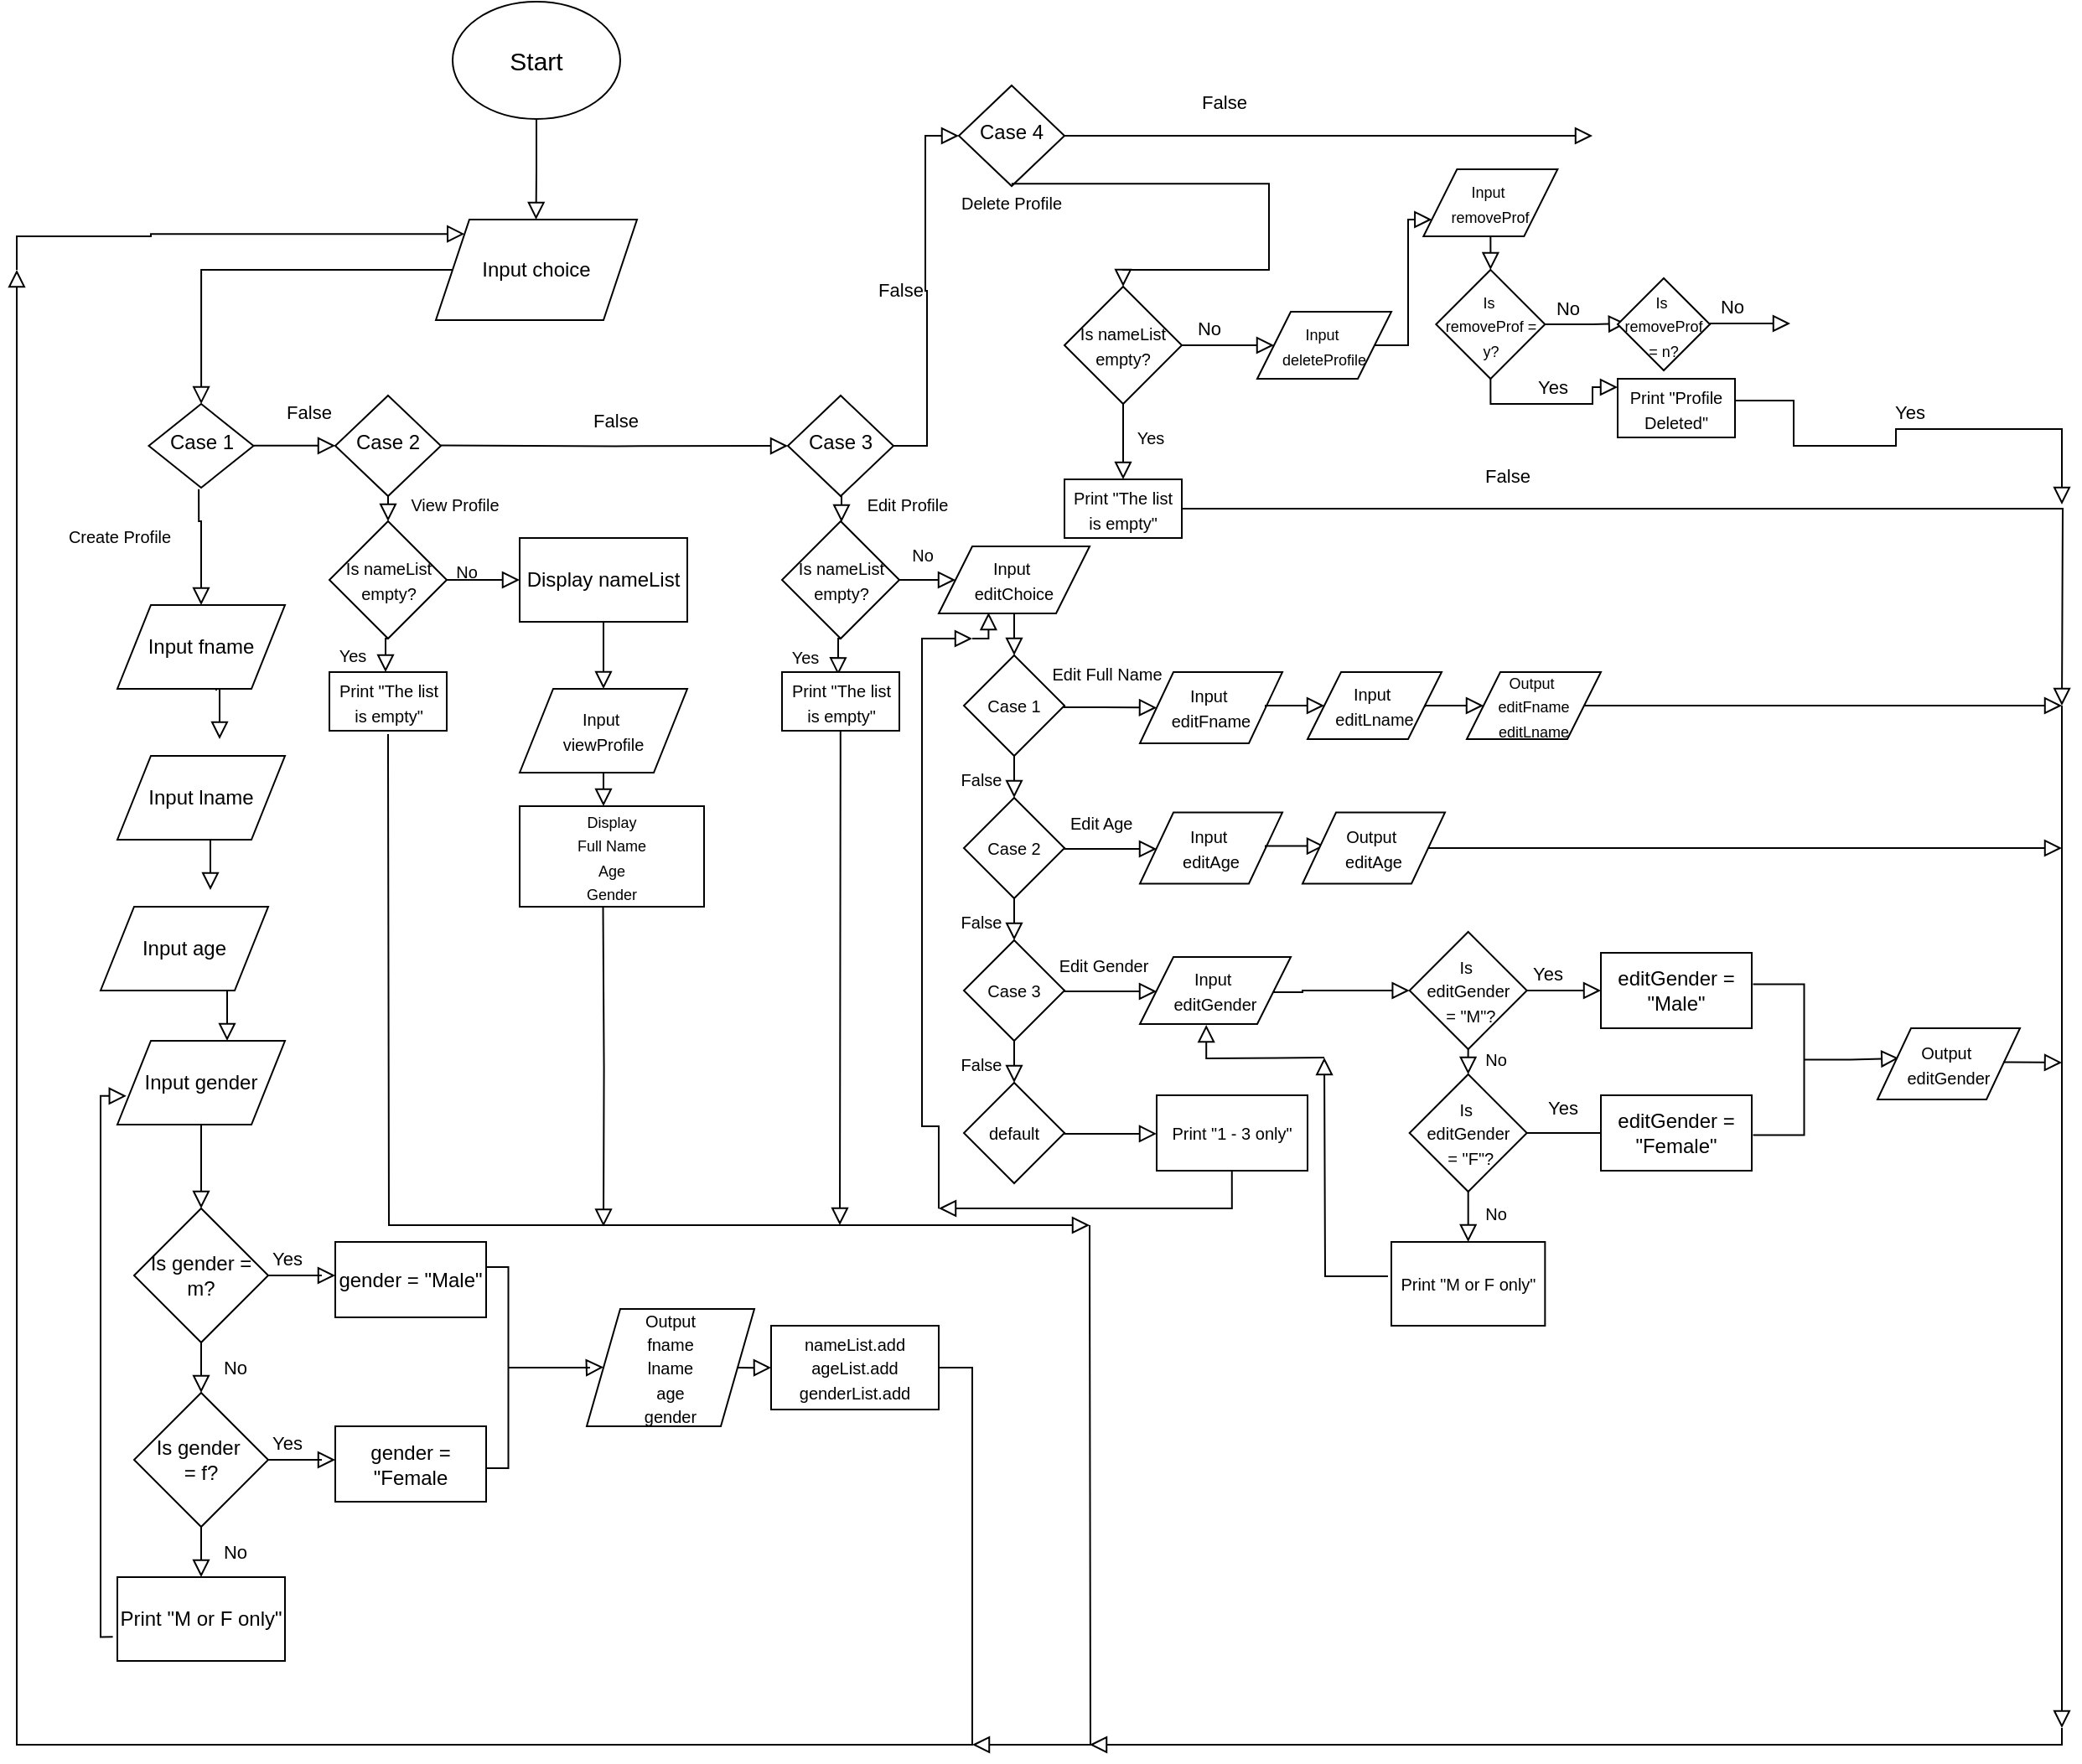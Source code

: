 <mxfile version="25.0.3">
  <diagram id="C5RBs43oDa-KdzZeNtuy" name="Page-1">
    <mxGraphModel dx="683" dy="381" grid="1" gridSize="10" guides="1" tooltips="1" connect="1" arrows="1" fold="1" page="1" pageScale="1" pageWidth="1654" pageHeight="2336" math="0" shadow="0">
      <root>
        <mxCell id="WIyWlLk6GJQsqaUBKTNV-0" />
        <mxCell id="WIyWlLk6GJQsqaUBKTNV-1" parent="WIyWlLk6GJQsqaUBKTNV-0" />
        <mxCell id="WIyWlLk6GJQsqaUBKTNV-2" value="" style="rounded=0;html=1;jettySize=auto;orthogonalLoop=1;fontSize=11;endArrow=block;endFill=0;endSize=8;strokeWidth=1;shadow=0;labelBackgroundColor=none;edgeStyle=orthogonalEdgeStyle;exitX=0.5;exitY=1;exitDx=0;exitDy=0;" parent="WIyWlLk6GJQsqaUBKTNV-1" source="nmM_pcnVhzWw3TYfgnPR-0" edge="1">
          <mxGeometry relative="1" as="geometry">
            <mxPoint x="369.77" y="80" as="sourcePoint" />
            <mxPoint x="369.77" y="130" as="targetPoint" />
          </mxGeometry>
        </mxCell>
        <mxCell id="WIyWlLk6GJQsqaUBKTNV-4" value="" style="rounded=0;html=1;jettySize=auto;orthogonalLoop=1;fontSize=11;endArrow=block;endFill=0;endSize=8;strokeWidth=1;shadow=0;labelBackgroundColor=none;edgeStyle=orthogonalEdgeStyle;" parent="WIyWlLk6GJQsqaUBKTNV-1" source="nmM_pcnVhzWw3TYfgnPR-1" target="WIyWlLk6GJQsqaUBKTNV-10" edge="1">
          <mxGeometry y="20" relative="1" as="geometry">
            <mxPoint as="offset" />
            <mxPoint x="370" y="200.0" as="sourcePoint" />
          </mxGeometry>
        </mxCell>
        <mxCell id="WIyWlLk6GJQsqaUBKTNV-8" value="False" style="rounded=0;html=1;jettySize=auto;orthogonalLoop=1;fontSize=11;endArrow=block;endFill=0;endSize=8;strokeWidth=1;shadow=0;labelBackgroundColor=none;edgeStyle=orthogonalEdgeStyle;" parent="WIyWlLk6GJQsqaUBKTNV-1" edge="1">
          <mxGeometry x="0.333" y="20" relative="1" as="geometry">
            <mxPoint as="offset" />
            <mxPoint x="201.25" y="264.86" as="sourcePoint" />
            <mxPoint x="250" y="264.86" as="targetPoint" />
            <Array as="points">
              <mxPoint x="250" y="264.86" />
            </Array>
          </mxGeometry>
        </mxCell>
        <mxCell id="WIyWlLk6GJQsqaUBKTNV-10" value="Case 1" style="rhombus;whiteSpace=wrap;html=1;shadow=0;fontFamily=Helvetica;fontSize=12;align=center;strokeWidth=1;spacing=6;spacingTop=-4;" parent="WIyWlLk6GJQsqaUBKTNV-1" vertex="1">
          <mxGeometry x="138.75" y="240" width="62.5" height="50" as="geometry" />
        </mxCell>
        <mxCell id="nmM_pcnVhzWw3TYfgnPR-0" value="&lt;font style=&quot;font-size: 15px;&quot;&gt;Start&lt;/font&gt;" style="ellipse;whiteSpace=wrap;html=1;" parent="WIyWlLk6GJQsqaUBKTNV-1" vertex="1">
          <mxGeometry x="320" width="100" height="70" as="geometry" />
        </mxCell>
        <mxCell id="nmM_pcnVhzWw3TYfgnPR-1" value="Input choice" style="shape=parallelogram;perimeter=parallelogramPerimeter;whiteSpace=wrap;html=1;fixedSize=1;" parent="WIyWlLk6GJQsqaUBKTNV-1" vertex="1">
          <mxGeometry x="310" y="130" width="120" height="60" as="geometry" />
        </mxCell>
        <mxCell id="nmM_pcnVhzWw3TYfgnPR-4" value="Input fname" style="shape=parallelogram;perimeter=parallelogramPerimeter;whiteSpace=wrap;html=1;fixedSize=1;" parent="WIyWlLk6GJQsqaUBKTNV-1" vertex="1">
          <mxGeometry x="120" y="360" width="100" height="50" as="geometry" />
        </mxCell>
        <mxCell id="nmM_pcnVhzWw3TYfgnPR-9" value="&lt;font style=&quot;font-size: 10px;&quot;&gt;Create Profile&lt;/font&gt;" style="rounded=0;html=1;jettySize=auto;orthogonalLoop=1;fontSize=11;endArrow=block;endFill=0;endSize=8;strokeWidth=1;shadow=0;labelBackgroundColor=none;edgeStyle=orthogonalEdgeStyle;exitX=0.477;exitY=1.017;exitDx=0;exitDy=0;exitPerimeter=0;entryX=0.5;entryY=0;entryDx=0;entryDy=0;" parent="WIyWlLk6GJQsqaUBKTNV-1" source="WIyWlLk6GJQsqaUBKTNV-10" target="nmM_pcnVhzWw3TYfgnPR-4" edge="1">
          <mxGeometry x="-0.196" y="-49" relative="1" as="geometry">
            <mxPoint y="1" as="offset" />
            <mxPoint x="140" y="330" as="sourcePoint" />
            <mxPoint x="260" y="330" as="targetPoint" />
            <Array as="points">
              <mxPoint x="169" y="310" />
              <mxPoint x="170" y="310" />
            </Array>
          </mxGeometry>
        </mxCell>
        <mxCell id="nmM_pcnVhzWw3TYfgnPR-10" value="Input lname" style="shape=parallelogram;perimeter=parallelogramPerimeter;whiteSpace=wrap;html=1;fixedSize=1;" parent="WIyWlLk6GJQsqaUBKTNV-1" vertex="1">
          <mxGeometry x="120" y="450" width="100" height="50" as="geometry" />
        </mxCell>
        <mxCell id="nmM_pcnVhzWw3TYfgnPR-11" value="Input age" style="shape=parallelogram;perimeter=parallelogramPerimeter;whiteSpace=wrap;html=1;fixedSize=1;" parent="WIyWlLk6GJQsqaUBKTNV-1" vertex="1">
          <mxGeometry x="110" y="540" width="100" height="50" as="geometry" />
        </mxCell>
        <mxCell id="nmM_pcnVhzWw3TYfgnPR-13" value="" style="rounded=0;html=1;jettySize=auto;orthogonalLoop=1;fontSize=11;endArrow=block;endFill=0;endSize=8;strokeWidth=1;shadow=0;labelBackgroundColor=none;edgeStyle=orthogonalEdgeStyle;exitX=0.477;exitY=1.017;exitDx=0;exitDy=0;exitPerimeter=0;" parent="WIyWlLk6GJQsqaUBKTNV-1" edge="1">
          <mxGeometry x="0.084" y="50" relative="1" as="geometry">
            <mxPoint as="offset" />
            <mxPoint x="179" y="411" as="sourcePoint" />
            <mxPoint x="181" y="440" as="targetPoint" />
            <Array as="points">
              <mxPoint x="179" y="410" />
              <mxPoint x="181" y="410" />
            </Array>
          </mxGeometry>
        </mxCell>
        <mxCell id="nmM_pcnVhzWw3TYfgnPR-14" value="" style="rounded=0;html=1;jettySize=auto;orthogonalLoop=1;fontSize=11;endArrow=block;endFill=0;endSize=8;strokeWidth=1;shadow=0;labelBackgroundColor=none;edgeStyle=orthogonalEdgeStyle;exitX=0.5;exitY=1;exitDx=0;exitDy=0;entryX=0.5;entryY=0;entryDx=0;entryDy=0;" parent="WIyWlLk6GJQsqaUBKTNV-1" edge="1">
          <mxGeometry x="0.084" y="50" relative="1" as="geometry">
            <mxPoint as="offset" />
            <mxPoint x="164.5" y="500" as="sourcePoint" />
            <mxPoint x="175.5" y="530" as="targetPoint" />
            <Array as="points">
              <mxPoint x="175.5" y="500" />
            </Array>
          </mxGeometry>
        </mxCell>
        <mxCell id="nmM_pcnVhzWw3TYfgnPR-15" value="Input gender" style="shape=parallelogram;perimeter=parallelogramPerimeter;whiteSpace=wrap;html=1;fixedSize=1;" parent="WIyWlLk6GJQsqaUBKTNV-1" vertex="1">
          <mxGeometry x="120" y="620" width="100" height="50" as="geometry" />
        </mxCell>
        <mxCell id="nmM_pcnVhzWw3TYfgnPR-16" value="" style="rounded=0;html=1;jettySize=auto;orthogonalLoop=1;fontSize=11;endArrow=block;endFill=0;endSize=8;strokeWidth=1;shadow=0;labelBackgroundColor=none;edgeStyle=orthogonalEdgeStyle;exitX=0.5;exitY=1;exitDx=0;exitDy=0;entryX=0.5;entryY=0;entryDx=0;entryDy=0;" parent="WIyWlLk6GJQsqaUBKTNV-1" edge="1">
          <mxGeometry x="0.084" y="50" relative="1" as="geometry">
            <mxPoint as="offset" />
            <mxPoint x="174.5" y="590" as="sourcePoint" />
            <mxPoint x="185.5" y="620" as="targetPoint" />
            <Array as="points">
              <mxPoint x="185.5" y="590" />
            </Array>
          </mxGeometry>
        </mxCell>
        <mxCell id="nmM_pcnVhzWw3TYfgnPR-19" value="Is gender = m?" style="rhombus;whiteSpace=wrap;html=1;" parent="WIyWlLk6GJQsqaUBKTNV-1" vertex="1">
          <mxGeometry x="130" y="720" width="80" height="80" as="geometry" />
        </mxCell>
        <mxCell id="nmM_pcnVhzWw3TYfgnPR-24" value="" style="rounded=0;html=1;jettySize=auto;orthogonalLoop=1;fontSize=11;endArrow=block;endFill=0;endSize=8;strokeWidth=1;shadow=0;labelBackgroundColor=none;edgeStyle=orthogonalEdgeStyle;exitX=0.5;exitY=1;exitDx=0;exitDy=0;entryX=0.5;entryY=0;entryDx=0;entryDy=0;" parent="WIyWlLk6GJQsqaUBKTNV-1" source="nmM_pcnVhzWw3TYfgnPR-15" target="nmM_pcnVhzWw3TYfgnPR-19" edge="1">
          <mxGeometry x="0.084" y="50" relative="1" as="geometry">
            <mxPoint as="offset" />
            <mxPoint x="184.5" y="670.0" as="sourcePoint" />
            <mxPoint x="175.5" y="710" as="targetPoint" />
            <Array as="points">
              <mxPoint x="170" y="700" />
              <mxPoint x="170" y="700" />
            </Array>
          </mxGeometry>
        </mxCell>
        <mxCell id="nmM_pcnVhzWw3TYfgnPR-26" value="Yes" style="rounded=0;html=1;jettySize=auto;orthogonalLoop=1;fontSize=11;endArrow=block;endFill=0;endSize=8;strokeWidth=1;shadow=0;labelBackgroundColor=none;edgeStyle=orthogonalEdgeStyle;exitX=1;exitY=0.5;exitDx=0;exitDy=0;" parent="WIyWlLk6GJQsqaUBKTNV-1" source="nmM_pcnVhzWw3TYfgnPR-19" edge="1">
          <mxGeometry x="-0.444" y="10" relative="1" as="geometry">
            <mxPoint as="offset" />
            <mxPoint x="240" y="761" as="sourcePoint" />
            <mxPoint x="250" y="760" as="targetPoint" />
            <Array as="points">
              <mxPoint x="242" y="760" />
            </Array>
          </mxGeometry>
        </mxCell>
        <mxCell id="nmM_pcnVhzWw3TYfgnPR-27" value="No" style="rounded=0;html=1;jettySize=auto;orthogonalLoop=1;fontSize=11;endArrow=block;endFill=0;endSize=8;strokeWidth=1;shadow=0;labelBackgroundColor=none;edgeStyle=orthogonalEdgeStyle;exitX=0.5;exitY=1;exitDx=0;exitDy=0;" parent="WIyWlLk6GJQsqaUBKTNV-1" source="nmM_pcnVhzWw3TYfgnPR-19" edge="1">
          <mxGeometry y="20" relative="1" as="geometry">
            <mxPoint as="offset" />
            <mxPoint x="169" y="811" as="sourcePoint" />
            <mxPoint x="170" y="830" as="targetPoint" />
            <Array as="points">
              <mxPoint x="170" y="820" />
              <mxPoint x="170" y="820" />
            </Array>
          </mxGeometry>
        </mxCell>
        <mxCell id="nmM_pcnVhzWw3TYfgnPR-34" value="Is gender&amp;nbsp;&lt;div&gt;= f?&lt;/div&gt;" style="rhombus;whiteSpace=wrap;html=1;" parent="WIyWlLk6GJQsqaUBKTNV-1" vertex="1">
          <mxGeometry x="130" y="830" width="80" height="80" as="geometry" />
        </mxCell>
        <mxCell id="nmM_pcnVhzWw3TYfgnPR-35" value="Yes" style="rounded=0;html=1;jettySize=auto;orthogonalLoop=1;fontSize=11;endArrow=block;endFill=0;endSize=8;strokeWidth=1;shadow=0;labelBackgroundColor=none;edgeStyle=orthogonalEdgeStyle;exitX=1;exitY=0.5;exitDx=0;exitDy=0;" parent="WIyWlLk6GJQsqaUBKTNV-1" source="nmM_pcnVhzWw3TYfgnPR-34" edge="1">
          <mxGeometry x="-0.444" y="10" relative="1" as="geometry">
            <mxPoint as="offset" />
            <mxPoint x="240" y="871" as="sourcePoint" />
            <mxPoint x="250" y="870" as="targetPoint" />
            <Array as="points">
              <mxPoint x="242" y="870" />
            </Array>
          </mxGeometry>
        </mxCell>
        <mxCell id="nmM_pcnVhzWw3TYfgnPR-36" value="No" style="rounded=0;html=1;jettySize=auto;orthogonalLoop=1;fontSize=11;endArrow=block;endFill=0;endSize=8;strokeWidth=1;shadow=0;labelBackgroundColor=none;edgeStyle=orthogonalEdgeStyle;exitX=0.5;exitY=1;exitDx=0;exitDy=0;" parent="WIyWlLk6GJQsqaUBKTNV-1" source="nmM_pcnVhzWw3TYfgnPR-34" edge="1">
          <mxGeometry y="20" relative="1" as="geometry">
            <mxPoint as="offset" />
            <mxPoint x="169" y="921" as="sourcePoint" />
            <mxPoint x="170" y="940" as="targetPoint" />
            <Array as="points">
              <mxPoint x="170" y="930" />
              <mxPoint x="170" y="930" />
            </Array>
          </mxGeometry>
        </mxCell>
        <mxCell id="nmM_pcnVhzWw3TYfgnPR-37" value="Print &quot;M or F only&quot;" style="rounded=0;whiteSpace=wrap;html=1;" parent="WIyWlLk6GJQsqaUBKTNV-1" vertex="1">
          <mxGeometry x="120" y="940" width="100" height="50" as="geometry" />
        </mxCell>
        <mxCell id="nmM_pcnVhzWw3TYfgnPR-38" value="" style="rounded=0;html=1;jettySize=auto;orthogonalLoop=1;fontSize=11;endArrow=block;endFill=0;endSize=8;strokeWidth=1;shadow=0;labelBackgroundColor=none;edgeStyle=orthogonalEdgeStyle;exitX=-0.027;exitY=0.713;exitDx=0;exitDy=0;entryX=0.054;entryY=0.658;entryDx=0;entryDy=0;exitPerimeter=0;entryPerimeter=0;" parent="WIyWlLk6GJQsqaUBKTNV-1" source="nmM_pcnVhzWw3TYfgnPR-37" target="nmM_pcnVhzWw3TYfgnPR-15" edge="1">
          <mxGeometry x="0.085" y="50" relative="1" as="geometry">
            <mxPoint as="offset" />
            <mxPoint x="110" y="977.5" as="sourcePoint" />
            <mxPoint x="120" y="652.5" as="targetPoint" />
            <Array as="points">
              <mxPoint x="110" y="976" />
              <mxPoint x="110" y="653" />
            </Array>
          </mxGeometry>
        </mxCell>
        <mxCell id="nmM_pcnVhzWw3TYfgnPR-39" value="gender = &quot;Male&quot;" style="rounded=0;whiteSpace=wrap;html=1;" parent="WIyWlLk6GJQsqaUBKTNV-1" vertex="1">
          <mxGeometry x="250" y="740" width="90" height="45" as="geometry" />
        </mxCell>
        <mxCell id="nmM_pcnVhzWw3TYfgnPR-40" value="gender = &quot;Female" style="rounded=0;whiteSpace=wrap;html=1;" parent="WIyWlLk6GJQsqaUBKTNV-1" vertex="1">
          <mxGeometry x="250" y="850" width="90" height="45" as="geometry" />
        </mxCell>
        <mxCell id="nmM_pcnVhzWw3TYfgnPR-45" value="" style="shape=partialRectangle;bottom=1;right=1;left=1;top=0;fillColor=none;routingCenterX=-0.5;rotation=-90;" parent="WIyWlLk6GJQsqaUBKTNV-1" vertex="1">
          <mxGeometry x="287" y="808.75" width="120" height="12.5" as="geometry" />
        </mxCell>
        <mxCell id="nmM_pcnVhzWw3TYfgnPR-46" value="" style="rounded=0;html=1;jettySize=auto;orthogonalLoop=1;fontSize=11;endArrow=block;endFill=0;endSize=8;strokeWidth=1;shadow=0;labelBackgroundColor=none;edgeStyle=orthogonalEdgeStyle;exitX=0.5;exitY=1;exitDx=0;exitDy=0;" parent="WIyWlLk6GJQsqaUBKTNV-1" source="nmM_pcnVhzWw3TYfgnPR-45" edge="1">
          <mxGeometry x="-0.444" y="10" relative="1" as="geometry">
            <mxPoint as="offset" />
            <mxPoint x="370" y="814.76" as="sourcePoint" />
            <mxPoint x="410" y="814.76" as="targetPoint" />
            <Array as="points">
              <mxPoint x="402" y="815" />
            </Array>
          </mxGeometry>
        </mxCell>
        <mxCell id="nmM_pcnVhzWw3TYfgnPR-48" value="&lt;font style=&quot;font-size: 10px;&quot;&gt;Output&lt;/font&gt;&lt;div&gt;&lt;font style=&quot;font-size: 10px;&quot;&gt;fname&lt;/font&gt;&lt;/div&gt;&lt;div&gt;&lt;font style=&quot;font-size: 10px;&quot;&gt;lname&lt;/font&gt;&lt;/div&gt;&lt;div&gt;&lt;font style=&quot;font-size: 10px;&quot;&gt;age&lt;/font&gt;&lt;/div&gt;&lt;div&gt;&lt;font style=&quot;font-size: 10px;&quot;&gt;gender&lt;/font&gt;&lt;/div&gt;" style="shape=parallelogram;perimeter=parallelogramPerimeter;whiteSpace=wrap;html=1;fixedSize=1;" parent="WIyWlLk6GJQsqaUBKTNV-1" vertex="1">
          <mxGeometry x="400" y="780" width="100" height="70" as="geometry" />
        </mxCell>
        <mxCell id="nmM_pcnVhzWw3TYfgnPR-49" value="&lt;font style=&quot;font-size: 10px;&quot;&gt;nameList.add&lt;/font&gt;&lt;div&gt;&lt;font style=&quot;font-size: 10px;&quot;&gt;ageList.add&lt;/font&gt;&lt;/div&gt;&lt;div&gt;&lt;font style=&quot;font-size: 10px;&quot;&gt;genderList.add&lt;/font&gt;&lt;/div&gt;" style="rounded=0;whiteSpace=wrap;html=1;" parent="WIyWlLk6GJQsqaUBKTNV-1" vertex="1">
          <mxGeometry x="510" y="790" width="100" height="50" as="geometry" />
        </mxCell>
        <mxCell id="nmM_pcnVhzWw3TYfgnPR-50" value="" style="rounded=0;html=1;jettySize=auto;orthogonalLoop=1;fontSize=11;endArrow=block;endFill=0;endSize=8;strokeWidth=1;shadow=0;labelBackgroundColor=none;edgeStyle=orthogonalEdgeStyle;exitX=0.5;exitY=1;exitDx=0;exitDy=0;" parent="WIyWlLk6GJQsqaUBKTNV-1" edge="1">
          <mxGeometry x="-0.444" y="10" relative="1" as="geometry">
            <mxPoint as="offset" />
            <mxPoint x="490" y="815.05" as="sourcePoint" />
            <mxPoint x="510" y="815" as="targetPoint" />
            <Array as="points">
              <mxPoint x="500" y="815" />
            </Array>
          </mxGeometry>
        </mxCell>
        <mxCell id="nmM_pcnVhzWw3TYfgnPR-51" value="" style="rounded=0;html=1;jettySize=auto;orthogonalLoop=1;fontSize=11;endArrow=block;endFill=0;endSize=8;strokeWidth=1;shadow=0;labelBackgroundColor=none;edgeStyle=orthogonalEdgeStyle;exitX=1;exitY=0.5;exitDx=0;exitDy=0;" parent="WIyWlLk6GJQsqaUBKTNV-1" source="nmM_pcnVhzWw3TYfgnPR-49" edge="1">
          <mxGeometry x="0.085" y="50" relative="1" as="geometry">
            <mxPoint as="offset" />
            <mxPoint x="728" y="990" as="sourcePoint" />
            <mxPoint x="60" y="160" as="targetPoint" />
            <Array as="points">
              <mxPoint x="630" y="815" />
              <mxPoint x="630" y="1040" />
            </Array>
          </mxGeometry>
        </mxCell>
        <mxCell id="nmM_pcnVhzWw3TYfgnPR-53" value="Case 2" style="rhombus;whiteSpace=wrap;html=1;shadow=0;fontFamily=Helvetica;fontSize=12;align=center;strokeWidth=1;spacing=6;spacingTop=-4;" parent="WIyWlLk6GJQsqaUBKTNV-1" vertex="1">
          <mxGeometry x="250" y="235" width="63" height="60" as="geometry" />
        </mxCell>
        <mxCell id="nmM_pcnVhzWw3TYfgnPR-54" value="&lt;span style=&quot;font-size: 10px;&quot;&gt;Is nameList empty?&lt;/span&gt;" style="rhombus;whiteSpace=wrap;html=1;" parent="WIyWlLk6GJQsqaUBKTNV-1" vertex="1">
          <mxGeometry x="246.5" y="310" width="70" height="70" as="geometry" />
        </mxCell>
        <mxCell id="nmM_pcnVhzWw3TYfgnPR-55" value="&lt;span style=&quot;font-size: 10px;&quot;&gt;View Profile&lt;/span&gt;" style="rounded=0;html=1;jettySize=auto;orthogonalLoop=1;fontSize=11;endArrow=block;endFill=0;endSize=8;strokeWidth=1;shadow=0;labelBackgroundColor=none;edgeStyle=orthogonalEdgeStyle;entryX=0.5;entryY=0;entryDx=0;entryDy=0;exitX=0.5;exitY=1;exitDx=0;exitDy=0;" parent="WIyWlLk6GJQsqaUBKTNV-1" source="nmM_pcnVhzWw3TYfgnPR-53" target="nmM_pcnVhzWw3TYfgnPR-54" edge="1">
          <mxGeometry x="-0.333" y="39" relative="1" as="geometry">
            <mxPoint as="offset" />
            <mxPoint x="281" y="300" as="sourcePoint" />
            <mxPoint x="282" y="360" as="targetPoint" />
            <Array as="points">
              <mxPoint x="282" y="310" />
            </Array>
          </mxGeometry>
        </mxCell>
        <mxCell id="nmM_pcnVhzWw3TYfgnPR-59" value="&lt;font style=&quot;font-size: 10px;&quot;&gt;Yes&lt;/font&gt;" style="rounded=0;html=1;jettySize=auto;orthogonalLoop=1;fontSize=11;endArrow=block;endFill=0;endSize=8;strokeWidth=1;shadow=0;labelBackgroundColor=none;edgeStyle=orthogonalEdgeStyle;exitX=0.5;exitY=1;exitDx=0;exitDy=0;" parent="WIyWlLk6GJQsqaUBKTNV-1" source="nmM_pcnVhzWw3TYfgnPR-54" edge="1">
          <mxGeometry x="0.07" y="-20" relative="1" as="geometry">
            <mxPoint as="offset" />
            <mxPoint x="280" y="384.76" as="sourcePoint" />
            <mxPoint x="280" y="400" as="targetPoint" />
            <Array as="points">
              <mxPoint x="280" y="380" />
            </Array>
          </mxGeometry>
        </mxCell>
        <mxCell id="nmM_pcnVhzWw3TYfgnPR-60" value="&lt;font style=&quot;font-size: 10px;&quot;&gt;Print &quot;The list is empty&quot;&lt;/font&gt;" style="rounded=0;whiteSpace=wrap;html=1;" parent="WIyWlLk6GJQsqaUBKTNV-1" vertex="1">
          <mxGeometry x="246.5" y="400" width="70" height="35" as="geometry" />
        </mxCell>
        <mxCell id="nmM_pcnVhzWw3TYfgnPR-61" value="" style="rounded=0;html=1;jettySize=auto;orthogonalLoop=1;fontSize=11;endArrow=block;endFill=0;endSize=8;strokeWidth=1;shadow=0;labelBackgroundColor=none;edgeStyle=orthogonalEdgeStyle;exitX=0.5;exitY=1;exitDx=0;exitDy=0;" parent="WIyWlLk6GJQsqaUBKTNV-1" edge="1">
          <mxGeometry x="0.084" y="50" relative="1" as="geometry">
            <mxPoint as="offset" />
            <mxPoint x="281.5" y="437" as="sourcePoint" />
            <mxPoint x="700" y="730" as="targetPoint" />
            <Array as="points">
              <mxPoint x="282" y="452" />
              <mxPoint x="282" y="452" />
            </Array>
          </mxGeometry>
        </mxCell>
        <mxCell id="nmM_pcnVhzWw3TYfgnPR-63" value="" style="rounded=0;html=1;jettySize=auto;orthogonalLoop=1;fontSize=11;endArrow=block;endFill=0;endSize=8;strokeWidth=1;shadow=0;labelBackgroundColor=none;edgeStyle=orthogonalEdgeStyle;" parent="WIyWlLk6GJQsqaUBKTNV-1" edge="1">
          <mxGeometry x="0.084" y="50" relative="1" as="geometry">
            <mxPoint as="offset" />
            <mxPoint x="700" y="730" as="sourcePoint" />
            <mxPoint x="630" y="1040" as="targetPoint" />
            <Array as="points">
              <mxPoint x="700.5" y="745" />
              <mxPoint x="700.5" y="745" />
            </Array>
          </mxGeometry>
        </mxCell>
        <mxCell id="onvFenYRGIzPvqWmlH2S-6" value="&lt;font style=&quot;font-size: 10px;&quot;&gt;No&lt;/font&gt;" style="rounded=0;html=1;jettySize=auto;orthogonalLoop=1;fontSize=11;endArrow=block;endFill=0;endSize=8;strokeWidth=1;shadow=0;labelBackgroundColor=none;edgeStyle=orthogonalEdgeStyle;exitX=1;exitY=0.5;exitDx=0;exitDy=0;" parent="WIyWlLk6GJQsqaUBKTNV-1" source="nmM_pcnVhzWw3TYfgnPR-54" edge="1">
          <mxGeometry x="-0.505" y="5" relative="1" as="geometry">
            <mxPoint as="offset" />
            <mxPoint x="348" y="350" as="sourcePoint" />
            <mxPoint x="360" y="345" as="targetPoint" />
            <Array as="points">
              <mxPoint x="346" y="345" />
            </Array>
          </mxGeometry>
        </mxCell>
        <mxCell id="onvFenYRGIzPvqWmlH2S-7" value="Display nameList" style="rounded=0;whiteSpace=wrap;html=1;" parent="WIyWlLk6GJQsqaUBKTNV-1" vertex="1">
          <mxGeometry x="360" y="320" width="100" height="50" as="geometry" />
        </mxCell>
        <mxCell id="onvFenYRGIzPvqWmlH2S-8" value="&lt;font style=&quot;font-size: 10px;&quot;&gt;Input&amp;nbsp;&lt;/font&gt;&lt;div&gt;&lt;font style=&quot;font-size: 10px;&quot;&gt;viewProfile&lt;/font&gt;&lt;/div&gt;" style="shape=parallelogram;perimeter=parallelogramPerimeter;whiteSpace=wrap;html=1;fixedSize=1;" parent="WIyWlLk6GJQsqaUBKTNV-1" vertex="1">
          <mxGeometry x="360" y="410" width="100" height="50" as="geometry" />
        </mxCell>
        <mxCell id="onvFenYRGIzPvqWmlH2S-10" value="" style="rounded=0;html=1;jettySize=auto;orthogonalLoop=1;fontSize=11;endArrow=block;endFill=0;endSize=8;strokeWidth=1;shadow=0;labelBackgroundColor=none;edgeStyle=orthogonalEdgeStyle;exitX=0.5;exitY=1;exitDx=0;exitDy=0;entryX=0.5;entryY=0;entryDx=0;entryDy=0;" parent="WIyWlLk6GJQsqaUBKTNV-1" source="onvFenYRGIzPvqWmlH2S-7" target="onvFenYRGIzPvqWmlH2S-8" edge="1">
          <mxGeometry y="30" relative="1" as="geometry">
            <mxPoint as="offset" />
            <mxPoint x="417" y="399.26" as="sourcePoint" />
            <mxPoint x="460" y="399.26" as="targetPoint" />
            <Array as="points" />
          </mxGeometry>
        </mxCell>
        <mxCell id="onvFenYRGIzPvqWmlH2S-12" value="&lt;font style=&quot;font-size: 9px;&quot;&gt;Display&lt;/font&gt;&lt;div&gt;&lt;font style=&quot;font-size: 9px;&quot;&gt;Full Name&lt;/font&gt;&lt;/div&gt;&lt;div&gt;&lt;font style=&quot;font-size: 9px;&quot;&gt;Age&lt;/font&gt;&lt;/div&gt;&lt;div&gt;&lt;font style=&quot;font-size: 9px;&quot;&gt;Gender&lt;/font&gt;&lt;/div&gt;" style="rounded=0;whiteSpace=wrap;html=1;" parent="WIyWlLk6GJQsqaUBKTNV-1" vertex="1">
          <mxGeometry x="360" y="480" width="110" height="60" as="geometry" />
        </mxCell>
        <mxCell id="onvFenYRGIzPvqWmlH2S-13" value="" style="rounded=0;html=1;jettySize=auto;orthogonalLoop=1;fontSize=11;endArrow=block;endFill=0;endSize=8;strokeWidth=1;shadow=0;labelBackgroundColor=none;edgeStyle=orthogonalEdgeStyle;entryX=0.5;entryY=0;entryDx=0;entryDy=0;" parent="WIyWlLk6GJQsqaUBKTNV-1" source="onvFenYRGIzPvqWmlH2S-8" edge="1">
          <mxGeometry y="30" relative="1" as="geometry">
            <mxPoint as="offset" />
            <mxPoint x="409.74" y="440" as="sourcePoint" />
            <mxPoint x="409.74" y="480" as="targetPoint" />
            <Array as="points" />
          </mxGeometry>
        </mxCell>
        <mxCell id="onvFenYRGIzPvqWmlH2S-14" value="" style="rounded=0;html=1;jettySize=auto;orthogonalLoop=1;fontSize=11;endArrow=block;endFill=0;endSize=8;strokeWidth=1;shadow=0;labelBackgroundColor=none;edgeStyle=orthogonalEdgeStyle;exitX=0.5;exitY=1;exitDx=0;exitDy=0;" parent="WIyWlLk6GJQsqaUBKTNV-1" edge="1">
          <mxGeometry y="30" relative="1" as="geometry">
            <mxPoint as="offset" />
            <mxPoint x="409.75" y="540" as="sourcePoint" />
            <mxPoint x="410" y="730.78" as="targetPoint" />
            <Array as="points" />
          </mxGeometry>
        </mxCell>
        <mxCell id="onvFenYRGIzPvqWmlH2S-15" value="Case 3" style="rhombus;whiteSpace=wrap;html=1;shadow=0;fontFamily=Helvetica;fontSize=12;align=center;strokeWidth=1;spacing=6;spacingTop=-4;" parent="WIyWlLk6GJQsqaUBKTNV-1" vertex="1">
          <mxGeometry x="520" y="235" width="63" height="60" as="geometry" />
        </mxCell>
        <mxCell id="onvFenYRGIzPvqWmlH2S-16" value="False" style="rounded=0;html=1;jettySize=auto;orthogonalLoop=1;fontSize=11;endArrow=block;endFill=0;endSize=8;strokeWidth=1;shadow=0;labelBackgroundColor=none;edgeStyle=orthogonalEdgeStyle;entryX=0;entryY=0.5;entryDx=0;entryDy=0;" parent="WIyWlLk6GJQsqaUBKTNV-1" target="onvFenYRGIzPvqWmlH2S-15" edge="1">
          <mxGeometry x="0.008" y="15" relative="1" as="geometry">
            <mxPoint as="offset" />
            <mxPoint x="313" y="264.74" as="sourcePoint" />
            <mxPoint x="361.75" y="264.74" as="targetPoint" />
            <Array as="points" />
          </mxGeometry>
        </mxCell>
        <mxCell id="onvFenYRGIzPvqWmlH2S-18" value="&lt;span style=&quot;font-size: 10px;&quot;&gt;Edit Profile&lt;/span&gt;" style="rounded=0;html=1;jettySize=auto;orthogonalLoop=1;fontSize=11;endArrow=block;endFill=0;endSize=8;strokeWidth=1;shadow=0;labelBackgroundColor=none;edgeStyle=orthogonalEdgeStyle;exitX=0.5;exitY=1;exitDx=0;exitDy=0;" parent="WIyWlLk6GJQsqaUBKTNV-1" target="onvFenYRGIzPvqWmlH2S-19" edge="1">
          <mxGeometry x="-0.333" y="39" relative="1" as="geometry">
            <mxPoint as="offset" />
            <mxPoint x="551" y="295" as="sourcePoint" />
            <mxPoint x="552" y="310" as="targetPoint" />
            <Array as="points">
              <mxPoint x="552" y="295" />
            </Array>
          </mxGeometry>
        </mxCell>
        <mxCell id="onvFenYRGIzPvqWmlH2S-19" value="&lt;span style=&quot;font-size: 10px;&quot;&gt;Is nameList empty?&lt;/span&gt;" style="rhombus;whiteSpace=wrap;html=1;" parent="WIyWlLk6GJQsqaUBKTNV-1" vertex="1">
          <mxGeometry x="516.5" y="310" width="70" height="70" as="geometry" />
        </mxCell>
        <mxCell id="onvFenYRGIzPvqWmlH2S-20" value="&lt;font style=&quot;font-size: 10px;&quot;&gt;Yes&lt;/font&gt;" style="rounded=0;html=1;jettySize=auto;orthogonalLoop=1;fontSize=11;endArrow=block;endFill=0;endSize=8;strokeWidth=1;shadow=0;labelBackgroundColor=none;edgeStyle=orthogonalEdgeStyle;entryX=0.478;entryY=0.048;entryDx=0;entryDy=0;entryPerimeter=0;exitX=0.5;exitY=1;exitDx=0;exitDy=0;" parent="WIyWlLk6GJQsqaUBKTNV-1" source="onvFenYRGIzPvqWmlH2S-19" target="onvFenYRGIzPvqWmlH2S-21" edge="1">
          <mxGeometry x="0.07" y="-20" relative="1" as="geometry">
            <mxPoint as="offset" />
            <mxPoint x="550" y="390" as="sourcePoint" />
            <mxPoint x="543.5" y="400" as="targetPoint" />
            <Array as="points">
              <mxPoint x="550" y="380" />
            </Array>
          </mxGeometry>
        </mxCell>
        <mxCell id="onvFenYRGIzPvqWmlH2S-21" value="&lt;font style=&quot;font-size: 10px;&quot;&gt;Print &quot;The list is empty&quot;&lt;/font&gt;" style="rounded=0;whiteSpace=wrap;html=1;" parent="WIyWlLk6GJQsqaUBKTNV-1" vertex="1">
          <mxGeometry x="516.5" y="400" width="70" height="35" as="geometry" />
        </mxCell>
        <mxCell id="onvFenYRGIzPvqWmlH2S-22" value="&lt;font style=&quot;font-size: 10px;&quot;&gt;No&lt;/font&gt;" style="rounded=0;html=1;jettySize=auto;orthogonalLoop=1;fontSize=11;endArrow=block;endFill=0;endSize=8;strokeWidth=1;shadow=0;labelBackgroundColor=none;edgeStyle=orthogonalEdgeStyle;exitX=1;exitY=0.5;exitDx=0;exitDy=0;" parent="WIyWlLk6GJQsqaUBKTNV-1" source="onvFenYRGIzPvqWmlH2S-19" target="onvFenYRGIzPvqWmlH2S-23" edge="1">
          <mxGeometry x="0.399" y="15" relative="1" as="geometry">
            <mxPoint as="offset" />
            <mxPoint x="611.5" y="350" as="sourcePoint" />
            <mxPoint x="623.5" y="345" as="targetPoint" />
            <Array as="points" />
          </mxGeometry>
        </mxCell>
        <mxCell id="onvFenYRGIzPvqWmlH2S-23" value="&lt;font style=&quot;font-size: 10px;&quot;&gt;Input&amp;nbsp;&lt;/font&gt;&lt;div&gt;&lt;font style=&quot;font-size: 10px;&quot;&gt;editChoice&lt;/font&gt;&lt;/div&gt;" style="shape=parallelogram;perimeter=parallelogramPerimeter;whiteSpace=wrap;html=1;fixedSize=1;" parent="WIyWlLk6GJQsqaUBKTNV-1" vertex="1">
          <mxGeometry x="610" y="325" width="90" height="40" as="geometry" />
        </mxCell>
        <mxCell id="onvFenYRGIzPvqWmlH2S-25" value="" style="rounded=0;html=1;jettySize=auto;orthogonalLoop=1;fontSize=11;endArrow=block;endFill=0;endSize=8;strokeWidth=1;shadow=0;labelBackgroundColor=none;edgeStyle=orthogonalEdgeStyle;entryX=0;entryY=0;entryDx=0;entryDy=0;" parent="WIyWlLk6GJQsqaUBKTNV-1" target="nmM_pcnVhzWw3TYfgnPR-1" edge="1">
          <mxGeometry y="30" relative="1" as="geometry">
            <mxPoint as="offset" />
            <mxPoint x="60" y="160" as="sourcePoint" />
            <mxPoint x="170" y="160" as="targetPoint" />
            <Array as="points">
              <mxPoint x="60" y="140" />
              <mxPoint x="140" y="140" />
              <mxPoint x="140" y="139" />
            </Array>
          </mxGeometry>
        </mxCell>
        <mxCell id="onvFenYRGIzPvqWmlH2S-26" value="&lt;span style=&quot;font-size: 10px;&quot;&gt;Case 1&lt;/span&gt;" style="rhombus;whiteSpace=wrap;html=1;" parent="WIyWlLk6GJQsqaUBKTNV-1" vertex="1">
          <mxGeometry x="625" y="390" width="60" height="60" as="geometry" />
        </mxCell>
        <mxCell id="onvFenYRGIzPvqWmlH2S-27" value="" style="rounded=0;html=1;jettySize=auto;orthogonalLoop=1;fontSize=11;endArrow=block;endFill=0;endSize=8;strokeWidth=1;shadow=0;labelBackgroundColor=none;edgeStyle=orthogonalEdgeStyle;entryX=0.5;entryY=0;entryDx=0;entryDy=0;exitX=0.5;exitY=1;exitDx=0;exitDy=0;" parent="WIyWlLk6GJQsqaUBKTNV-1" source="onvFenYRGIzPvqWmlH2S-23" target="onvFenYRGIzPvqWmlH2S-26" edge="1">
          <mxGeometry x="0.07" y="-20" relative="1" as="geometry">
            <mxPoint as="offset" />
            <mxPoint x="652" y="370" as="sourcePoint" />
            <mxPoint x="650" y="392" as="targetPoint" />
            <Array as="points">
              <mxPoint x="655" y="380" />
              <mxPoint x="655" y="380" />
            </Array>
          </mxGeometry>
        </mxCell>
        <mxCell id="onvFenYRGIzPvqWmlH2S-28" value="&lt;font style=&quot;font-size: 10px;&quot;&gt;Edit Full Name&lt;/font&gt;" style="rounded=0;html=1;jettySize=auto;orthogonalLoop=1;fontSize=11;endArrow=block;endFill=0;endSize=8;strokeWidth=1;shadow=0;labelBackgroundColor=none;edgeStyle=orthogonalEdgeStyle;exitX=1;exitY=0.5;exitDx=0;exitDy=0;entryX=0;entryY=0.5;entryDx=0;entryDy=0;" parent="WIyWlLk6GJQsqaUBKTNV-1" source="onvFenYRGIzPvqWmlH2S-26" target="onvFenYRGIzPvqWmlH2S-30" edge="1">
          <mxGeometry x="-0.09" y="20" relative="1" as="geometry">
            <mxPoint as="offset" />
            <mxPoint x="700" y="420" as="sourcePoint" />
            <mxPoint x="710" y="420" as="targetPoint" />
            <Array as="points">
              <mxPoint x="685" y="421" />
              <mxPoint x="708" y="421" />
            </Array>
          </mxGeometry>
        </mxCell>
        <mxCell id="onvFenYRGIzPvqWmlH2S-29" value="" style="rounded=0;html=1;jettySize=auto;orthogonalLoop=1;fontSize=11;endArrow=block;endFill=0;endSize=8;strokeWidth=1;shadow=0;labelBackgroundColor=none;edgeStyle=orthogonalEdgeStyle;exitX=0.5;exitY=1;exitDx=0;exitDy=0;" parent="WIyWlLk6GJQsqaUBKTNV-1" edge="1">
          <mxGeometry x="0.07" y="-20" relative="1" as="geometry">
            <mxPoint as="offset" />
            <mxPoint x="551.39" y="435" as="sourcePoint" />
            <mxPoint x="551" y="730" as="targetPoint" />
            <Array as="points">
              <mxPoint x="551.39" y="450" />
              <mxPoint x="551.39" y="450" />
            </Array>
          </mxGeometry>
        </mxCell>
        <mxCell id="onvFenYRGIzPvqWmlH2S-30" value="&lt;font style=&quot;font-size: 10px;&quot;&gt;Input&amp;nbsp;&lt;/font&gt;&lt;div&gt;&lt;font style=&quot;font-size: 10px;&quot;&gt;editFname&lt;/font&gt;&lt;/div&gt;" style="shape=parallelogram;perimeter=parallelogramPerimeter;whiteSpace=wrap;html=1;fixedSize=1;" parent="WIyWlLk6GJQsqaUBKTNV-1" vertex="1">
          <mxGeometry x="730" y="400" width="85" height="42.5" as="geometry" />
        </mxCell>
        <mxCell id="onvFenYRGIzPvqWmlH2S-33" value="" style="rounded=0;html=1;jettySize=auto;orthogonalLoop=1;fontSize=11;endArrow=block;endFill=0;endSize=8;strokeWidth=1;shadow=0;labelBackgroundColor=none;edgeStyle=orthogonalEdgeStyle;exitX=1;exitY=0.5;exitDx=0;exitDy=0;" parent="WIyWlLk6GJQsqaUBKTNV-1" source="onvFenYRGIzPvqWmlH2S-30" edge="1">
          <mxGeometry x="0.07" y="-20" relative="1" as="geometry">
            <mxPoint as="offset" />
            <mxPoint x="840" y="417.5" as="sourcePoint" />
            <mxPoint x="840" y="420" as="targetPoint" />
            <Array as="points">
              <mxPoint x="840" y="420" />
            </Array>
          </mxGeometry>
        </mxCell>
        <mxCell id="onvFenYRGIzPvqWmlH2S-34" value="&lt;font style=&quot;font-size: 10px;&quot;&gt;Input&amp;nbsp;&lt;/font&gt;&lt;div&gt;&lt;font style=&quot;font-size: 10px;&quot;&gt;editLname&lt;/font&gt;&lt;/div&gt;" style="shape=parallelogram;perimeter=parallelogramPerimeter;whiteSpace=wrap;html=1;fixedSize=1;" parent="WIyWlLk6GJQsqaUBKTNV-1" vertex="1">
          <mxGeometry x="830" y="400" width="80" height="40" as="geometry" />
        </mxCell>
        <mxCell id="onvFenYRGIzPvqWmlH2S-36" value="" style="rounded=0;html=1;jettySize=auto;orthogonalLoop=1;fontSize=11;endArrow=block;endFill=0;endSize=8;strokeWidth=1;shadow=0;labelBackgroundColor=none;edgeStyle=orthogonalEdgeStyle;exitX=1;exitY=0.5;exitDx=0;exitDy=0;" parent="WIyWlLk6GJQsqaUBKTNV-1" edge="1">
          <mxGeometry x="0.07" y="-20" relative="1" as="geometry">
            <mxPoint as="offset" />
            <mxPoint x="900" y="421" as="sourcePoint" />
            <mxPoint x="935" y="420" as="targetPoint" />
            <Array as="points">
              <mxPoint x="935" y="420" />
            </Array>
          </mxGeometry>
        </mxCell>
        <mxCell id="onvFenYRGIzPvqWmlH2S-37" value="&lt;font style=&quot;font-size: 9px;&quot;&gt;Output&amp;nbsp;&lt;/font&gt;&lt;div&gt;&lt;font style=&quot;font-size: 9px;&quot;&gt;editFname&lt;/font&gt;&lt;div&gt;&lt;font style=&quot;font-size: 9px;&quot;&gt;editLname&lt;/font&gt;&lt;/div&gt;&lt;/div&gt;" style="shape=parallelogram;perimeter=parallelogramPerimeter;whiteSpace=wrap;html=1;fixedSize=1;" parent="WIyWlLk6GJQsqaUBKTNV-1" vertex="1">
          <mxGeometry x="925" y="400" width="80" height="40" as="geometry" />
        </mxCell>
        <mxCell id="onvFenYRGIzPvqWmlH2S-38" value="" style="rounded=0;html=1;jettySize=auto;orthogonalLoop=1;fontSize=11;endArrow=block;endFill=0;endSize=8;strokeWidth=1;shadow=0;labelBackgroundColor=none;edgeStyle=orthogonalEdgeStyle;exitX=1;exitY=0.5;exitDx=0;exitDy=0;" parent="WIyWlLk6GJQsqaUBKTNV-1" source="onvFenYRGIzPvqWmlH2S-37" edge="1">
          <mxGeometry x="0.07" y="-20" relative="1" as="geometry">
            <mxPoint as="offset" />
            <mxPoint x="1009.997" y="426.087" as="sourcePoint" />
            <mxPoint x="1280" y="420" as="targetPoint" />
            <Array as="points">
              <mxPoint x="1170" y="420" />
              <mxPoint x="1170" y="420" />
            </Array>
          </mxGeometry>
        </mxCell>
        <mxCell id="onvFenYRGIzPvqWmlH2S-40" value="&lt;span style=&quot;font-size: 10px;&quot;&gt;Case 2&lt;/span&gt;" style="rhombus;whiteSpace=wrap;html=1;" parent="WIyWlLk6GJQsqaUBKTNV-1" vertex="1">
          <mxGeometry x="625" y="475" width="60" height="60" as="geometry" />
        </mxCell>
        <mxCell id="onvFenYRGIzPvqWmlH2S-41" value="&lt;font style=&quot;font-size: 10px;&quot;&gt;False&lt;/font&gt;" style="rounded=0;html=1;jettySize=auto;orthogonalLoop=1;fontSize=11;endArrow=block;endFill=0;endSize=8;strokeWidth=1;shadow=0;labelBackgroundColor=none;edgeStyle=orthogonalEdgeStyle;entryX=0.5;entryY=0;entryDx=0;entryDy=0;exitX=0.5;exitY=1;exitDx=0;exitDy=0;" parent="WIyWlLk6GJQsqaUBKTNV-1" target="onvFenYRGIzPvqWmlH2S-40" edge="1">
          <mxGeometry x="0.07" y="-20" relative="1" as="geometry">
            <mxPoint as="offset" />
            <mxPoint x="655" y="450" as="sourcePoint" />
            <mxPoint x="650" y="477" as="targetPoint" />
            <Array as="points">
              <mxPoint x="655" y="465" />
              <mxPoint x="655" y="465" />
            </Array>
          </mxGeometry>
        </mxCell>
        <mxCell id="onvFenYRGIzPvqWmlH2S-42" value="&lt;font style=&quot;font-size: 10px;&quot;&gt;Edit Age&amp;nbsp;&lt;/font&gt;" style="rounded=0;html=1;jettySize=auto;orthogonalLoop=1;fontSize=11;endArrow=block;endFill=0;endSize=8;strokeWidth=1;shadow=0;labelBackgroundColor=none;edgeStyle=orthogonalEdgeStyle;exitX=1;exitY=0.5;exitDx=0;exitDy=0;entryX=0;entryY=0.5;entryDx=0;entryDy=0;" parent="WIyWlLk6GJQsqaUBKTNV-1" edge="1">
          <mxGeometry x="-0.143" y="16" relative="1" as="geometry">
            <mxPoint as="offset" />
            <mxPoint x="685" y="504.5" as="sourcePoint" />
            <mxPoint x="740" y="505.5" as="targetPoint" />
            <Array as="points">
              <mxPoint x="685" y="505.5" />
              <mxPoint x="708" y="505.5" />
            </Array>
          </mxGeometry>
        </mxCell>
        <mxCell id="onvFenYRGIzPvqWmlH2S-43" value="&lt;span style=&quot;font-size: 10px;&quot;&gt;Input&amp;nbsp;&lt;/span&gt;&lt;div&gt;&lt;span style=&quot;font-size: 10px;&quot;&gt;editAge&lt;/span&gt;&lt;/div&gt;" style="shape=parallelogram;perimeter=parallelogramPerimeter;whiteSpace=wrap;html=1;fixedSize=1;" parent="WIyWlLk6GJQsqaUBKTNV-1" vertex="1">
          <mxGeometry x="730" y="483.75" width="85" height="42.5" as="geometry" />
        </mxCell>
        <mxCell id="onvFenYRGIzPvqWmlH2S-44" value="" style="rounded=0;html=1;jettySize=auto;orthogonalLoop=1;fontSize=11;endArrow=block;endFill=0;endSize=8;strokeWidth=1;shadow=0;labelBackgroundColor=none;edgeStyle=orthogonalEdgeStyle;exitX=1;exitY=0.5;exitDx=0;exitDy=0;" parent="WIyWlLk6GJQsqaUBKTNV-1" source="onvFenYRGIzPvqWmlH2S-43" edge="1">
          <mxGeometry x="0.07" y="-20" relative="1" as="geometry">
            <mxPoint as="offset" />
            <mxPoint x="840" y="501.25" as="sourcePoint" />
            <mxPoint x="840" y="503.75" as="targetPoint" />
            <Array as="points">
              <mxPoint x="840" y="503.75" />
            </Array>
          </mxGeometry>
        </mxCell>
        <mxCell id="onvFenYRGIzPvqWmlH2S-45" value="&lt;span style=&quot;font-size: 10px;&quot;&gt;Output&amp;nbsp;&lt;/span&gt;&lt;div&gt;&lt;span style=&quot;font-size: 10px;&quot;&gt;editAge&lt;/span&gt;&lt;/div&gt;" style="shape=parallelogram;perimeter=parallelogramPerimeter;whiteSpace=wrap;html=1;fixedSize=1;" parent="WIyWlLk6GJQsqaUBKTNV-1" vertex="1">
          <mxGeometry x="827" y="483.75" width="85" height="42.5" as="geometry" />
        </mxCell>
        <mxCell id="onvFenYRGIzPvqWmlH2S-46" value="&lt;font style=&quot;font-size: 10px;&quot;&gt;Input&amp;nbsp;&lt;/font&gt;&lt;div&gt;&lt;span style=&quot;font-size: 10px;&quot;&gt;editGender&lt;/span&gt;&lt;/div&gt;" style="shape=parallelogram;perimeter=parallelogramPerimeter;whiteSpace=wrap;html=1;fixedSize=1;" parent="WIyWlLk6GJQsqaUBKTNV-1" vertex="1">
          <mxGeometry x="730" y="570" width="90" height="40" as="geometry" />
        </mxCell>
        <mxCell id="onvFenYRGIzPvqWmlH2S-48" value="&lt;span style=&quot;font-size: 10px;&quot;&gt;Case 3&lt;/span&gt;" style="rhombus;whiteSpace=wrap;html=1;" parent="WIyWlLk6GJQsqaUBKTNV-1" vertex="1">
          <mxGeometry x="625" y="560" width="60" height="60" as="geometry" />
        </mxCell>
        <mxCell id="onvFenYRGIzPvqWmlH2S-49" value="&lt;font style=&quot;font-size: 10px;&quot;&gt;False&lt;/font&gt;" style="rounded=0;html=1;jettySize=auto;orthogonalLoop=1;fontSize=11;endArrow=block;endFill=0;endSize=8;strokeWidth=1;shadow=0;labelBackgroundColor=none;edgeStyle=orthogonalEdgeStyle;entryX=0.5;entryY=0;entryDx=0;entryDy=0;exitX=0.5;exitY=1;exitDx=0;exitDy=0;" parent="WIyWlLk6GJQsqaUBKTNV-1" target="onvFenYRGIzPvqWmlH2S-48" edge="1">
          <mxGeometry x="0.07" y="-20" relative="1" as="geometry">
            <mxPoint as="offset" />
            <mxPoint x="655" y="535" as="sourcePoint" />
            <mxPoint x="650" y="562" as="targetPoint" />
            <Array as="points">
              <mxPoint x="655" y="550" />
              <mxPoint x="655" y="550" />
            </Array>
          </mxGeometry>
        </mxCell>
        <mxCell id="onvFenYRGIzPvqWmlH2S-50" value="&lt;span style=&quot;font-size: 10px;&quot;&gt;default&lt;/span&gt;" style="rhombus;whiteSpace=wrap;html=1;" parent="WIyWlLk6GJQsqaUBKTNV-1" vertex="1">
          <mxGeometry x="625" y="645" width="60" height="60" as="geometry" />
        </mxCell>
        <mxCell id="onvFenYRGIzPvqWmlH2S-51" value="&lt;font style=&quot;font-size: 10px;&quot;&gt;False&lt;/font&gt;" style="rounded=0;html=1;jettySize=auto;orthogonalLoop=1;fontSize=11;endArrow=block;endFill=0;endSize=8;strokeWidth=1;shadow=0;labelBackgroundColor=none;edgeStyle=orthogonalEdgeStyle;entryX=0.5;entryY=0;entryDx=0;entryDy=0;exitX=0.5;exitY=1;exitDx=0;exitDy=0;" parent="WIyWlLk6GJQsqaUBKTNV-1" target="onvFenYRGIzPvqWmlH2S-50" edge="1">
          <mxGeometry x="0.07" y="-20" relative="1" as="geometry">
            <mxPoint as="offset" />
            <mxPoint x="655" y="620" as="sourcePoint" />
            <mxPoint x="650" y="647" as="targetPoint" />
            <Array as="points">
              <mxPoint x="655" y="635" />
              <mxPoint x="655" y="635" />
            </Array>
          </mxGeometry>
        </mxCell>
        <mxCell id="onvFenYRGIzPvqWmlH2S-52" value="&lt;font style=&quot;font-size: 10px;&quot;&gt;Edit Gender&lt;/font&gt;" style="rounded=0;html=1;jettySize=auto;orthogonalLoop=1;fontSize=11;endArrow=block;endFill=0;endSize=8;strokeWidth=1;shadow=0;labelBackgroundColor=none;edgeStyle=orthogonalEdgeStyle;exitX=1;exitY=0.5;exitDx=0;exitDy=0;entryX=0;entryY=0.5;entryDx=0;entryDy=0;" parent="WIyWlLk6GJQsqaUBKTNV-1" edge="1">
          <mxGeometry x="-0.143" y="16" relative="1" as="geometry">
            <mxPoint as="offset" />
            <mxPoint x="685" y="589.5" as="sourcePoint" />
            <mxPoint x="740" y="590.5" as="targetPoint" />
            <Array as="points">
              <mxPoint x="685" y="590.5" />
              <mxPoint x="708" y="590.5" />
            </Array>
          </mxGeometry>
        </mxCell>
        <mxCell id="onvFenYRGIzPvqWmlH2S-53" value="&lt;font style=&quot;font-size: 10px;&quot;&gt;Print &quot;1 - 3 only&quot;&lt;/font&gt;" style="whiteSpace=wrap;html=1;" parent="WIyWlLk6GJQsqaUBKTNV-1" vertex="1">
          <mxGeometry x="740" y="652.5" width="90" height="45" as="geometry" />
        </mxCell>
        <mxCell id="onvFenYRGIzPvqWmlH2S-54" value="" style="rounded=0;html=1;jettySize=auto;orthogonalLoop=1;fontSize=11;endArrow=block;endFill=0;endSize=8;strokeWidth=1;shadow=0;labelBackgroundColor=none;edgeStyle=orthogonalEdgeStyle;exitX=1;exitY=0.5;exitDx=0;exitDy=0;entryX=0;entryY=0.5;entryDx=0;entryDy=0;" parent="WIyWlLk6GJQsqaUBKTNV-1" edge="1">
          <mxGeometry x="-0.143" y="16" relative="1" as="geometry">
            <mxPoint as="offset" />
            <mxPoint x="685" y="674.49" as="sourcePoint" />
            <mxPoint x="740" y="675.49" as="targetPoint" />
            <Array as="points">
              <mxPoint x="685" y="675.49" />
              <mxPoint x="708" y="675.49" />
            </Array>
          </mxGeometry>
        </mxCell>
        <mxCell id="onvFenYRGIzPvqWmlH2S-56" value="" style="rounded=0;html=1;jettySize=auto;orthogonalLoop=1;fontSize=11;endArrow=block;endFill=0;endSize=8;strokeWidth=1;shadow=0;labelBackgroundColor=none;edgeStyle=orthogonalEdgeStyle;exitX=0.5;exitY=1;exitDx=0;exitDy=0;" parent="WIyWlLk6GJQsqaUBKTNV-1" edge="1">
          <mxGeometry x="0.07" y="-20" relative="1" as="geometry">
            <mxPoint as="offset" />
            <mxPoint x="784.88" y="697.5" as="sourcePoint" />
            <mxPoint x="610" y="720" as="targetPoint" />
            <Array as="points">
              <mxPoint x="784.88" y="712.5" />
              <mxPoint x="784.88" y="712.5" />
            </Array>
          </mxGeometry>
        </mxCell>
        <mxCell id="onvFenYRGIzPvqWmlH2S-58" value="" style="rounded=0;html=1;jettySize=auto;orthogonalLoop=1;fontSize=11;endArrow=block;endFill=0;endSize=8;strokeWidth=1;shadow=0;labelBackgroundColor=none;edgeStyle=orthogonalEdgeStyle;" parent="WIyWlLk6GJQsqaUBKTNV-1" edge="1">
          <mxGeometry x="-0.143" y="16" relative="1" as="geometry">
            <mxPoint as="offset" />
            <mxPoint x="610" y="720.129" as="sourcePoint" />
            <mxPoint x="630" y="380" as="targetPoint" />
            <Array as="points">
              <mxPoint x="610" y="671" />
              <mxPoint x="600" y="671" />
            </Array>
          </mxGeometry>
        </mxCell>
        <mxCell id="onvFenYRGIzPvqWmlH2S-59" value="" style="rounded=0;html=1;jettySize=auto;orthogonalLoop=1;fontSize=11;endArrow=block;endFill=0;endSize=8;strokeWidth=1;shadow=0;labelBackgroundColor=none;edgeStyle=orthogonalEdgeStyle;entryX=0.33;entryY=0.987;entryDx=0;entryDy=0;entryPerimeter=0;" parent="WIyWlLk6GJQsqaUBKTNV-1" target="onvFenYRGIzPvqWmlH2S-23" edge="1">
          <mxGeometry x="-0.143" y="16" relative="1" as="geometry">
            <mxPoint as="offset" />
            <mxPoint x="630" y="380" as="sourcePoint" />
            <mxPoint x="730" y="380" as="targetPoint" />
            <Array as="points">
              <mxPoint x="640" y="380" />
            </Array>
          </mxGeometry>
        </mxCell>
        <mxCell id="onvFenYRGIzPvqWmlH2S-61" value="&lt;span style=&quot;font-size: 10px;&quot;&gt;Is&amp;nbsp;&lt;/span&gt;&lt;div&gt;&lt;span style=&quot;font-size: 10px;&quot;&gt;editGender&lt;/span&gt;&lt;/div&gt;&lt;div&gt;&lt;span style=&quot;font-size: 10px;&quot;&gt;&amp;nbsp;= &quot;M&quot;?&lt;/span&gt;&lt;/div&gt;" style="rhombus;whiteSpace=wrap;html=1;" parent="WIyWlLk6GJQsqaUBKTNV-1" vertex="1">
          <mxGeometry x="890.84" y="555" width="70" height="70" as="geometry" />
        </mxCell>
        <mxCell id="onvFenYRGIzPvqWmlH2S-62" value="" style="rounded=0;html=1;jettySize=auto;orthogonalLoop=1;fontSize=11;endArrow=block;endFill=0;endSize=8;strokeWidth=1;shadow=0;labelBackgroundColor=none;edgeStyle=orthogonalEdgeStyle;exitX=1;exitY=0.5;exitDx=0;exitDy=0;entryX=0;entryY=0.5;entryDx=0;entryDy=0;" parent="WIyWlLk6GJQsqaUBKTNV-1" source="onvFenYRGIzPvqWmlH2S-46" target="onvFenYRGIzPvqWmlH2S-61" edge="1">
          <mxGeometry x="-0.143" y="16" relative="1" as="geometry">
            <mxPoint as="offset" />
            <mxPoint x="827" y="590" as="sourcePoint" />
            <mxPoint x="850" y="590" as="targetPoint" />
            <Array as="points">
              <mxPoint x="827" y="591" />
            </Array>
          </mxGeometry>
        </mxCell>
        <mxCell id="onvFenYRGIzPvqWmlH2S-63" value="&lt;span style=&quot;font-size: 10px;&quot;&gt;Is&amp;nbsp;&lt;/span&gt;&lt;div&gt;&lt;span style=&quot;font-size: 10px;&quot;&gt;editGender&lt;/span&gt;&lt;/div&gt;&lt;div&gt;&lt;span style=&quot;font-size: 10px;&quot;&gt;&amp;nbsp;= &quot;F&quot;?&lt;/span&gt;&lt;/div&gt;" style="rhombus;whiteSpace=wrap;html=1;" parent="WIyWlLk6GJQsqaUBKTNV-1" vertex="1">
          <mxGeometry x="890.84" y="640" width="70" height="70" as="geometry" />
        </mxCell>
        <mxCell id="onvFenYRGIzPvqWmlH2S-66" value="&lt;font style=&quot;font-size: 10px;&quot;&gt;No&lt;/font&gt;" style="rounded=0;html=1;jettySize=auto;orthogonalLoop=1;fontSize=11;endArrow=block;endFill=0;endSize=8;strokeWidth=1;shadow=0;labelBackgroundColor=none;edgeStyle=orthogonalEdgeStyle;exitX=0.5;exitY=1;exitDx=0;exitDy=0;entryX=0.5;entryY=0;entryDx=0;entryDy=0;" parent="WIyWlLk6GJQsqaUBKTNV-1" source="onvFenYRGIzPvqWmlH2S-61" target="onvFenYRGIzPvqWmlH2S-63" edge="1">
          <mxGeometry x="-0.143" y="16" relative="1" as="geometry">
            <mxPoint as="offset" />
            <mxPoint x="815" y="640" as="sourcePoint" />
            <mxPoint x="870" y="641" as="targetPoint" />
            <Array as="points">
              <mxPoint x="926" y="630" />
              <mxPoint x="926" y="630" />
            </Array>
          </mxGeometry>
        </mxCell>
        <mxCell id="onvFenYRGIzPvqWmlH2S-67" value="&lt;font style=&quot;font-size: 10px;&quot;&gt;No&lt;/font&gt;" style="rounded=0;html=1;jettySize=auto;orthogonalLoop=1;fontSize=11;endArrow=block;endFill=0;endSize=8;strokeWidth=1;shadow=0;labelBackgroundColor=none;edgeStyle=orthogonalEdgeStyle;exitX=0.5;exitY=1;exitDx=0;exitDy=0;entryX=0.5;entryY=0;entryDx=0;entryDy=0;" parent="WIyWlLk6GJQsqaUBKTNV-1" source="onvFenYRGIzPvqWmlH2S-63" target="onvFenYRGIzPvqWmlH2S-68" edge="1">
          <mxGeometry x="-0.143" y="16" relative="1" as="geometry">
            <mxPoint as="offset" />
            <mxPoint x="877" y="710" as="sourcePoint" />
            <mxPoint x="877" y="770" as="targetPoint" />
            <Array as="points" />
          </mxGeometry>
        </mxCell>
        <mxCell id="onvFenYRGIzPvqWmlH2S-68" value="&lt;font size=&quot;1&quot;&gt;Print &quot;M or F only&quot;&lt;/font&gt;" style="rounded=0;whiteSpace=wrap;html=1;" parent="WIyWlLk6GJQsqaUBKTNV-1" vertex="1">
          <mxGeometry x="880" y="740" width="91.67" height="50" as="geometry" />
        </mxCell>
        <mxCell id="onvFenYRGIzPvqWmlH2S-69" value="" style="rounded=0;html=1;jettySize=auto;orthogonalLoop=1;fontSize=11;endArrow=block;endFill=0;endSize=8;strokeWidth=1;shadow=0;labelBackgroundColor=none;edgeStyle=orthogonalEdgeStyle;exitX=-0.022;exitY=0.41;exitDx=0;exitDy=0;exitPerimeter=0;" parent="WIyWlLk6GJQsqaUBKTNV-1" source="onvFenYRGIzPvqWmlH2S-68" edge="1">
          <mxGeometry x="-0.143" y="16" relative="1" as="geometry">
            <mxPoint as="offset" />
            <mxPoint x="850" y="745" as="sourcePoint" />
            <mxPoint x="840" y="630" as="targetPoint" />
            <Array as="points" />
          </mxGeometry>
        </mxCell>
        <mxCell id="onvFenYRGIzPvqWmlH2S-70" value="" style="rounded=0;html=1;jettySize=auto;orthogonalLoop=1;fontSize=11;endArrow=block;endFill=0;endSize=8;strokeWidth=1;shadow=0;labelBackgroundColor=none;edgeStyle=orthogonalEdgeStyle;entryX=0.44;entryY=1.014;entryDx=0;entryDy=0;entryPerimeter=0;" parent="WIyWlLk6GJQsqaUBKTNV-1" target="onvFenYRGIzPvqWmlH2S-46" edge="1">
          <mxGeometry x="-0.143" y="16" relative="1" as="geometry">
            <mxPoint as="offset" />
            <mxPoint x="840" y="630" as="sourcePoint" />
            <mxPoint x="800" y="640" as="targetPoint" />
            <Array as="points" />
          </mxGeometry>
        </mxCell>
        <mxCell id="onvFenYRGIzPvqWmlH2S-71" value="Yes" style="rounded=0;html=1;jettySize=auto;orthogonalLoop=1;fontSize=11;endArrow=block;endFill=0;endSize=8;strokeWidth=1;shadow=0;labelBackgroundColor=none;edgeStyle=orthogonalEdgeStyle;entryX=0;entryY=0.5;entryDx=0;entryDy=0;" parent="WIyWlLk6GJQsqaUBKTNV-1" source="onvFenYRGIzPvqWmlH2S-61" target="onvFenYRGIzPvqWmlH2S-73" edge="1">
          <mxGeometry x="-0.444" y="10" relative="1" as="geometry">
            <mxPoint as="offset" />
            <mxPoint x="960.84" y="590" as="sourcePoint" />
            <mxPoint x="1000.84" y="590" as="targetPoint" />
            <Array as="points" />
          </mxGeometry>
        </mxCell>
        <mxCell id="onvFenYRGIzPvqWmlH2S-72" value="Yes" style="rounded=0;html=1;jettySize=auto;orthogonalLoop=1;fontSize=11;endArrow=block;endFill=0;endSize=8;strokeWidth=1;shadow=0;labelBackgroundColor=none;edgeStyle=orthogonalEdgeStyle;exitX=1;exitY=0.5;exitDx=0;exitDy=0;entryX=0;entryY=0.5;entryDx=0;entryDy=0;" parent="WIyWlLk6GJQsqaUBKTNV-1" source="onvFenYRGIzPvqWmlH2S-63" target="onvFenYRGIzPvqWmlH2S-74" edge="1">
          <mxGeometry x="-0.221" y="15" relative="1" as="geometry">
            <mxPoint as="offset" />
            <mxPoint x="971.67" y="672.5" as="sourcePoint" />
            <mxPoint x="1011.67" y="672.5" as="targetPoint" />
            <Array as="points">
              <mxPoint x="1010" y="675" />
              <mxPoint x="1010" y="675" />
            </Array>
          </mxGeometry>
        </mxCell>
        <mxCell id="onvFenYRGIzPvqWmlH2S-73" value="editGender = &quot;Male&quot;" style="rounded=0;whiteSpace=wrap;html=1;" parent="WIyWlLk6GJQsqaUBKTNV-1" vertex="1">
          <mxGeometry x="1005" y="567.5" width="90" height="45" as="geometry" />
        </mxCell>
        <mxCell id="onvFenYRGIzPvqWmlH2S-74" value="editGender = &quot;Female&quot;" style="rounded=0;whiteSpace=wrap;html=1;" parent="WIyWlLk6GJQsqaUBKTNV-1" vertex="1">
          <mxGeometry x="1005" y="652.5" width="90" height="45" as="geometry" />
        </mxCell>
        <mxCell id="onvFenYRGIzPvqWmlH2S-76" value="" style="shape=partialRectangle;bottom=1;right=1;left=1;top=0;fillColor=none;routingCenterX=-0.5;rotation=-90;" parent="WIyWlLk6GJQsqaUBKTNV-1" vertex="1">
          <mxGeometry x="1066.25" y="616.25" width="90" height="30" as="geometry" />
        </mxCell>
        <mxCell id="onvFenYRGIzPvqWmlH2S-77" value="" style="rounded=0;html=1;jettySize=auto;orthogonalLoop=1;fontSize=11;endArrow=block;endFill=0;endSize=8;strokeWidth=1;shadow=0;labelBackgroundColor=none;edgeStyle=orthogonalEdgeStyle;exitX=0.5;exitY=1;exitDx=0;exitDy=0;entryX=0.149;entryY=0.422;entryDx=0;entryDy=0;entryPerimeter=0;" parent="WIyWlLk6GJQsqaUBKTNV-1" source="onvFenYRGIzPvqWmlH2S-76" target="onvFenYRGIzPvqWmlH2S-80" edge="1">
          <mxGeometry x="-0.444" y="10" relative="1" as="geometry">
            <mxPoint as="offset" />
            <mxPoint x="1143" y="626.01" as="sourcePoint" />
            <mxPoint x="1180" y="631" as="targetPoint" />
            <Array as="points">
              <mxPoint x="1154" y="631" />
            </Array>
          </mxGeometry>
        </mxCell>
        <mxCell id="onvFenYRGIzPvqWmlH2S-80" value="&lt;span style=&quot;font-size: 10px;&quot;&gt;Output&amp;nbsp;&lt;/span&gt;&lt;div&gt;&lt;span style=&quot;font-size: 10px;&quot;&gt;editGender&lt;/span&gt;&lt;/div&gt;" style="shape=parallelogram;perimeter=parallelogramPerimeter;whiteSpace=wrap;html=1;fixedSize=1;" parent="WIyWlLk6GJQsqaUBKTNV-1" vertex="1">
          <mxGeometry x="1170" y="612.5" width="85" height="42.5" as="geometry" />
        </mxCell>
        <mxCell id="onvFenYRGIzPvqWmlH2S-81" value="" style="rounded=0;html=1;jettySize=auto;orthogonalLoop=1;fontSize=11;endArrow=block;endFill=0;endSize=8;strokeWidth=1;shadow=0;labelBackgroundColor=none;edgeStyle=orthogonalEdgeStyle;exitX=1;exitY=0.5;exitDx=0;exitDy=0;" parent="WIyWlLk6GJQsqaUBKTNV-1" source="onvFenYRGIzPvqWmlH2S-45" edge="1">
          <mxGeometry x="-0.444" y="10" relative="1" as="geometry">
            <mxPoint as="offset" />
            <mxPoint x="925.0" y="505.0" as="sourcePoint" />
            <mxPoint x="1280" y="505" as="targetPoint" />
            <Array as="points">
              <mxPoint x="1040" y="505" />
            </Array>
          </mxGeometry>
        </mxCell>
        <mxCell id="onvFenYRGIzPvqWmlH2S-82" value="" style="rounded=0;html=1;jettySize=auto;orthogonalLoop=1;fontSize=11;endArrow=block;endFill=0;endSize=8;strokeWidth=1;shadow=0;labelBackgroundColor=none;edgeStyle=orthogonalEdgeStyle;exitX=1;exitY=0.5;exitDx=0;exitDy=0;" parent="WIyWlLk6GJQsqaUBKTNV-1" edge="1">
          <mxGeometry x="-0.444" y="10" relative="1" as="geometry">
            <mxPoint as="offset" />
            <mxPoint x="1245" y="632.73" as="sourcePoint" />
            <mxPoint x="1280" y="633" as="targetPoint" />
            <Array as="points">
              <mxPoint x="1250" y="633" />
            </Array>
          </mxGeometry>
        </mxCell>
        <mxCell id="onvFenYRGIzPvqWmlH2S-83" value="" style="rounded=0;html=1;jettySize=auto;orthogonalLoop=1;fontSize=11;endArrow=block;endFill=0;endSize=8;strokeWidth=1;shadow=0;labelBackgroundColor=none;edgeStyle=orthogonalEdgeStyle;" parent="WIyWlLk6GJQsqaUBKTNV-1" edge="1">
          <mxGeometry x="0.07" y="-20" relative="1" as="geometry">
            <mxPoint as="offset" />
            <mxPoint x="1280" y="420" as="sourcePoint" />
            <mxPoint x="1280" y="1030" as="targetPoint" />
            <Array as="points">
              <mxPoint x="1280" y="474" />
              <mxPoint x="1280" y="474" />
            </Array>
          </mxGeometry>
        </mxCell>
        <mxCell id="onvFenYRGIzPvqWmlH2S-84" value="" style="rounded=0;html=1;jettySize=auto;orthogonalLoop=1;fontSize=11;endArrow=block;endFill=0;endSize=8;strokeWidth=1;shadow=0;labelBackgroundColor=none;edgeStyle=orthogonalEdgeStyle;" parent="WIyWlLk6GJQsqaUBKTNV-1" edge="1">
          <mxGeometry x="0.07" y="-20" relative="1" as="geometry">
            <mxPoint as="offset" />
            <mxPoint x="1280" y="1030" as="sourcePoint" />
            <mxPoint x="700" y="1040" as="targetPoint" />
            <Array as="points">
              <mxPoint x="1280" y="1040" />
              <mxPoint x="710" y="1040" />
            </Array>
          </mxGeometry>
        </mxCell>
        <mxCell id="ZuZXy2M987rhayq7ojzS-0" value="Case 4" style="rhombus;whiteSpace=wrap;html=1;shadow=0;fontFamily=Helvetica;fontSize=12;align=center;strokeWidth=1;spacing=6;spacingTop=-4;" parent="WIyWlLk6GJQsqaUBKTNV-1" vertex="1">
          <mxGeometry x="622" y="50" width="63" height="60" as="geometry" />
        </mxCell>
        <mxCell id="ZuZXy2M987rhayq7ojzS-1" value="False" style="rounded=0;html=1;jettySize=auto;orthogonalLoop=1;fontSize=11;endArrow=block;endFill=0;endSize=8;strokeWidth=1;shadow=0;labelBackgroundColor=none;edgeStyle=orthogonalEdgeStyle;exitX=1;exitY=0.5;exitDx=0;exitDy=0;entryX=0;entryY=0.5;entryDx=0;entryDy=0;" parent="WIyWlLk6GJQsqaUBKTNV-1" source="onvFenYRGIzPvqWmlH2S-15" target="ZuZXy2M987rhayq7ojzS-0" edge="1">
          <mxGeometry x="0.008" y="15" relative="1" as="geometry">
            <mxPoint as="offset" />
            <mxPoint x="596" y="264.44" as="sourcePoint" />
            <mxPoint x="740" y="265" as="targetPoint" />
            <Array as="points" />
          </mxGeometry>
        </mxCell>
        <mxCell id="ZuZXy2M987rhayq7ojzS-2" value="False" style="rounded=0;html=1;jettySize=auto;orthogonalLoop=1;fontSize=11;endArrow=block;endFill=0;endSize=8;strokeWidth=1;shadow=0;labelBackgroundColor=none;edgeStyle=orthogonalEdgeStyle;exitX=1;exitY=0.5;exitDx=0;exitDy=0;" parent="WIyWlLk6GJQsqaUBKTNV-1" source="ZuZXy2M987rhayq7ojzS-0" edge="1">
          <mxGeometry x="-0.397" y="20" relative="1" as="geometry">
            <mxPoint as="offset" />
            <mxPoint x="890.84" y="260" as="sourcePoint" />
            <mxPoint x="1000" y="80" as="targetPoint" />
            <Array as="points">
              <mxPoint x="850" y="80" />
              <mxPoint x="850" y="80" />
            </Array>
          </mxGeometry>
        </mxCell>
        <mxCell id="ZuZXy2M987rhayq7ojzS-6" value="&lt;span style=&quot;font-size: 10px;&quot;&gt;Delete Profile&lt;/span&gt;" style="rounded=0;html=1;jettySize=auto;orthogonalLoop=1;fontSize=11;endArrow=block;endFill=0;endSize=8;strokeWidth=1;shadow=0;labelBackgroundColor=none;edgeStyle=orthogonalEdgeStyle;exitX=0.499;exitY=0.977;exitDx=0;exitDy=0;exitPerimeter=0;entryX=0.5;entryY=0;entryDx=0;entryDy=0;" parent="WIyWlLk6GJQsqaUBKTNV-1" source="ZuZXy2M987rhayq7ojzS-0" target="ZuZXy2M987rhayq7ojzS-7" edge="1">
          <mxGeometry x="-1" y="-11" relative="1" as="geometry">
            <mxPoint as="offset" />
            <mxPoint x="807" y="295" as="sourcePoint" />
            <mxPoint x="808" y="310" as="targetPoint" />
            <Array as="points">
              <mxPoint x="807" y="109" />
              <mxPoint x="807" y="160" />
            </Array>
          </mxGeometry>
        </mxCell>
        <mxCell id="ZuZXy2M987rhayq7ojzS-7" value="&lt;span style=&quot;font-size: 10px;&quot;&gt;Is nameList empty?&lt;/span&gt;" style="rhombus;whiteSpace=wrap;html=1;" parent="WIyWlLk6GJQsqaUBKTNV-1" vertex="1">
          <mxGeometry x="685" y="170" width="70" height="70" as="geometry" />
        </mxCell>
        <mxCell id="YuQTIFkz6OhGaNp_Rgut-0" value="No" style="rounded=0;html=1;jettySize=auto;orthogonalLoop=1;fontSize=11;endArrow=block;endFill=0;endSize=8;strokeWidth=1;shadow=0;labelBackgroundColor=none;edgeStyle=orthogonalEdgeStyle;entryX=0;entryY=0.5;entryDx=0;entryDy=0;exitX=1;exitY=0.5;exitDx=0;exitDy=0;" edge="1" parent="WIyWlLk6GJQsqaUBKTNV-1" source="ZuZXy2M987rhayq7ojzS-7" target="YuQTIFkz6OhGaNp_Rgut-4">
          <mxGeometry x="-0.444" y="10" relative="1" as="geometry">
            <mxPoint as="offset" />
            <mxPoint x="763" y="204.58" as="sourcePoint" />
            <mxPoint x="807" y="204.58" as="targetPoint" />
            <Array as="points" />
          </mxGeometry>
        </mxCell>
        <mxCell id="YuQTIFkz6OhGaNp_Rgut-1" value="&lt;font style=&quot;font-size: 10px;&quot;&gt;Yes&lt;/font&gt;" style="rounded=0;html=1;jettySize=auto;orthogonalLoop=1;fontSize=11;endArrow=block;endFill=0;endSize=8;strokeWidth=1;shadow=0;labelBackgroundColor=none;edgeStyle=orthogonalEdgeStyle;exitX=0.5;exitY=1;exitDx=0;exitDy=0;entryX=0.5;entryY=0;entryDx=0;entryDy=0;" edge="1" parent="WIyWlLk6GJQsqaUBKTNV-1" source="ZuZXy2M987rhayq7ojzS-7" target="YuQTIFkz6OhGaNp_Rgut-2">
          <mxGeometry x="-0.143" y="16" relative="1" as="geometry">
            <mxPoint as="offset" />
            <mxPoint x="719.66" y="250" as="sourcePoint" />
            <mxPoint x="720" y="280" as="targetPoint" />
            <Array as="points" />
          </mxGeometry>
        </mxCell>
        <mxCell id="YuQTIFkz6OhGaNp_Rgut-2" value="&lt;font style=&quot;font-size: 10px;&quot;&gt;Print &quot;The list is empty&quot;&lt;/font&gt;" style="rounded=0;whiteSpace=wrap;html=1;" vertex="1" parent="WIyWlLk6GJQsqaUBKTNV-1">
          <mxGeometry x="685" y="285" width="70" height="35" as="geometry" />
        </mxCell>
        <mxCell id="YuQTIFkz6OhGaNp_Rgut-3" value="False" style="rounded=0;html=1;jettySize=auto;orthogonalLoop=1;fontSize=11;endArrow=block;endFill=0;endSize=8;strokeWidth=1;shadow=0;labelBackgroundColor=none;edgeStyle=orthogonalEdgeStyle;exitX=1;exitY=0.5;exitDx=0;exitDy=0;" edge="1" parent="WIyWlLk6GJQsqaUBKTNV-1" source="YuQTIFkz6OhGaNp_Rgut-2">
          <mxGeometry x="-0.397" y="20" relative="1" as="geometry">
            <mxPoint as="offset" />
            <mxPoint x="768.34" y="302.38" as="sourcePoint" />
            <mxPoint x="1280" y="420" as="targetPoint" />
            <Array as="points" />
          </mxGeometry>
        </mxCell>
        <mxCell id="YuQTIFkz6OhGaNp_Rgut-4" value="&lt;font style=&quot;font-size: 9px;&quot;&gt;Input&amp;nbsp;&lt;/font&gt;&lt;div&gt;&lt;font style=&quot;font-size: 9px;&quot;&gt;deleteProfile&lt;/font&gt;&lt;/div&gt;" style="shape=parallelogram;perimeter=parallelogramPerimeter;whiteSpace=wrap;html=1;fixedSize=1;" vertex="1" parent="WIyWlLk6GJQsqaUBKTNV-1">
          <mxGeometry x="800" y="185" width="80" height="40" as="geometry" />
        </mxCell>
        <mxCell id="YuQTIFkz6OhGaNp_Rgut-5" value="&lt;font style=&quot;font-size: 9px;&quot;&gt;Input&amp;nbsp;&lt;/font&gt;&lt;div&gt;&lt;font style=&quot;font-size: 9px;&quot;&gt;removeProf&lt;/font&gt;&lt;/div&gt;" style="shape=parallelogram;perimeter=parallelogramPerimeter;whiteSpace=wrap;html=1;fixedSize=1;" vertex="1" parent="WIyWlLk6GJQsqaUBKTNV-1">
          <mxGeometry x="899.17" y="100" width="80" height="40" as="geometry" />
        </mxCell>
        <mxCell id="YuQTIFkz6OhGaNp_Rgut-6" value="" style="rounded=0;html=1;jettySize=auto;orthogonalLoop=1;fontSize=11;endArrow=block;endFill=0;endSize=8;strokeWidth=1;shadow=0;labelBackgroundColor=none;edgeStyle=orthogonalEdgeStyle;exitX=1;exitY=0.5;exitDx=0;exitDy=0;" edge="1" parent="WIyWlLk6GJQsqaUBKTNV-1" source="YuQTIFkz6OhGaNp_Rgut-4" target="YuQTIFkz6OhGaNp_Rgut-5">
          <mxGeometry x="-0.429" y="15" relative="1" as="geometry">
            <mxPoint as="offset" />
            <mxPoint x="880" y="204.57" as="sourcePoint" />
            <mxPoint x="935" y="204.57" as="targetPoint" />
            <Array as="points">
              <mxPoint x="890" y="205" />
              <mxPoint x="890" y="130" />
            </Array>
          </mxGeometry>
        </mxCell>
        <mxCell id="YuQTIFkz6OhGaNp_Rgut-7" value="&lt;font style=&quot;font-size: 9px;&quot;&gt;Is&amp;nbsp;&lt;/font&gt;&lt;div&gt;&lt;font style=&quot;font-size: 9px;&quot;&gt;removeProf = y?&lt;/font&gt;&lt;/div&gt;" style="rhombus;whiteSpace=wrap;html=1;" vertex="1" parent="WIyWlLk6GJQsqaUBKTNV-1">
          <mxGeometry x="906.67" y="160" width="65" height="65" as="geometry" />
        </mxCell>
        <mxCell id="YuQTIFkz6OhGaNp_Rgut-8" value="" style="rounded=0;html=1;jettySize=auto;orthogonalLoop=1;fontSize=11;endArrow=block;endFill=0;endSize=8;strokeWidth=1;shadow=0;labelBackgroundColor=none;edgeStyle=orthogonalEdgeStyle;entryX=0.5;entryY=0;entryDx=0;entryDy=0;exitX=0.5;exitY=1;exitDx=0;exitDy=0;" edge="1" parent="WIyWlLk6GJQsqaUBKTNV-1" source="YuQTIFkz6OhGaNp_Rgut-5" target="YuQTIFkz6OhGaNp_Rgut-7">
          <mxGeometry x="-0.429" y="15" relative="1" as="geometry">
            <mxPoint as="offset" />
            <mxPoint x="960" y="170" as="sourcePoint" />
            <mxPoint x="920" y="140" as="targetPoint" />
            <Array as="points">
              <mxPoint x="939" y="150" />
            </Array>
          </mxGeometry>
        </mxCell>
        <mxCell id="YuQTIFkz6OhGaNp_Rgut-9" value="No" style="rounded=0;html=1;jettySize=auto;orthogonalLoop=1;fontSize=11;endArrow=block;endFill=0;endSize=8;strokeWidth=1;shadow=0;labelBackgroundColor=none;edgeStyle=orthogonalEdgeStyle;exitX=1;exitY=0.5;exitDx=0;exitDy=0;" edge="1" parent="WIyWlLk6GJQsqaUBKTNV-1" source="YuQTIFkz6OhGaNp_Rgut-7">
          <mxGeometry x="-0.456" y="10" relative="1" as="geometry">
            <mxPoint as="offset" />
            <mxPoint x="971.67" y="217.21" as="sourcePoint" />
            <mxPoint x="1020" y="192" as="targetPoint" />
            <Array as="points">
              <mxPoint x="1000" y="192" />
              <mxPoint x="1030" y="192" />
            </Array>
          </mxGeometry>
        </mxCell>
        <mxCell id="YuQTIFkz6OhGaNp_Rgut-10" value="Yes" style="rounded=0;html=1;jettySize=auto;orthogonalLoop=1;fontSize=11;endArrow=block;endFill=0;endSize=8;strokeWidth=1;shadow=0;labelBackgroundColor=none;edgeStyle=orthogonalEdgeStyle;exitX=0.5;exitY=1;exitDx=0;exitDy=0;" edge="1" parent="WIyWlLk6GJQsqaUBKTNV-1" source="YuQTIFkz6OhGaNp_Rgut-7" target="YuQTIFkz6OhGaNp_Rgut-11">
          <mxGeometry x="0.031" y="10" relative="1" as="geometry">
            <mxPoint as="offset" />
            <mxPoint x="957" y="241" as="sourcePoint" />
            <mxPoint x="980" y="210" as="targetPoint" />
            <Array as="points">
              <mxPoint x="939" y="240" />
              <mxPoint x="1000" y="240" />
              <mxPoint x="1000" y="230" />
            </Array>
          </mxGeometry>
        </mxCell>
        <mxCell id="YuQTIFkz6OhGaNp_Rgut-11" value="&lt;font style=&quot;font-size: 10px;&quot;&gt;Print &quot;Profile Deleted&quot;&lt;/font&gt;" style="rounded=0;whiteSpace=wrap;html=1;" vertex="1" parent="WIyWlLk6GJQsqaUBKTNV-1">
          <mxGeometry x="1015" y="225" width="70" height="35" as="geometry" />
        </mxCell>
        <mxCell id="YuQTIFkz6OhGaNp_Rgut-13" value="Yes" style="rounded=0;html=1;jettySize=auto;orthogonalLoop=1;fontSize=11;endArrow=block;endFill=0;endSize=8;strokeWidth=1;shadow=0;labelBackgroundColor=none;edgeStyle=orthogonalEdgeStyle;exitX=1;exitY=0.5;exitDx=0;exitDy=0;" edge="1" parent="WIyWlLk6GJQsqaUBKTNV-1" source="YuQTIFkz6OhGaNp_Rgut-11">
          <mxGeometry x="0.031" y="10" relative="1" as="geometry">
            <mxPoint as="offset" />
            <mxPoint x="1120" y="250" as="sourcePoint" />
            <mxPoint x="1280" y="300" as="targetPoint" />
            <Array as="points">
              <mxPoint x="1120" y="238" />
              <mxPoint x="1120" y="265" />
              <mxPoint x="1181" y="265" />
              <mxPoint x="1181" y="255" />
            </Array>
          </mxGeometry>
        </mxCell>
        <mxCell id="YuQTIFkz6OhGaNp_Rgut-14" value="&lt;font style=&quot;font-size: 9px;&quot;&gt;Is&amp;nbsp;&lt;/font&gt;&lt;div&gt;&lt;font style=&quot;font-size: 9px;&quot;&gt;removeProf = n?&lt;/font&gt;&lt;/div&gt;" style="rhombus;whiteSpace=wrap;html=1;" vertex="1" parent="WIyWlLk6GJQsqaUBKTNV-1">
          <mxGeometry x="1015" y="165" width="55" height="55" as="geometry" />
        </mxCell>
        <mxCell id="YuQTIFkz6OhGaNp_Rgut-15" value="No" style="rounded=0;html=1;jettySize=auto;orthogonalLoop=1;fontSize=11;endArrow=block;endFill=0;endSize=8;strokeWidth=1;shadow=0;labelBackgroundColor=none;edgeStyle=orthogonalEdgeStyle;exitX=1;exitY=0.5;exitDx=0;exitDy=0;" edge="1" parent="WIyWlLk6GJQsqaUBKTNV-1">
          <mxGeometry x="-0.456" y="10" relative="1" as="geometry">
            <mxPoint as="offset" />
            <mxPoint x="1070" y="193" as="sourcePoint" />
            <mxPoint x="1118" y="192" as="targetPoint" />
            <Array as="points">
              <mxPoint x="1098" y="192" />
              <mxPoint x="1128" y="192" />
            </Array>
          </mxGeometry>
        </mxCell>
      </root>
    </mxGraphModel>
  </diagram>
</mxfile>
